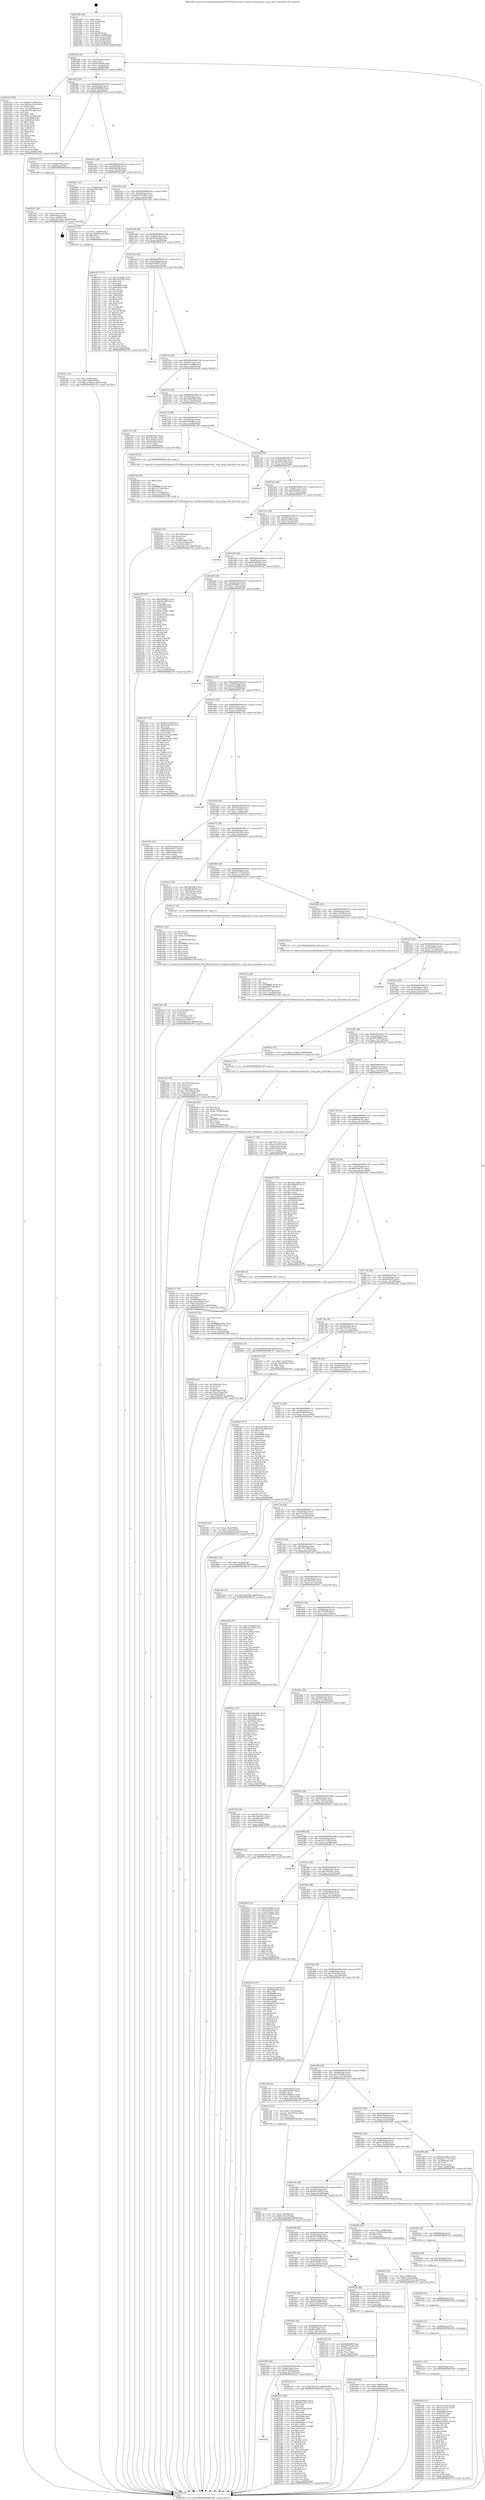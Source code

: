 digraph "0x401460" {
  label = "0x401460 (/mnt/c/Users/mathe/Desktop/tcc/POCII/binaries/extr_darknetexampleslsd.c_train_prog_Final-ollvm.out::main(0))"
  labelloc = "t"
  node[shape=record]

  Entry [label="",width=0.3,height=0.3,shape=circle,fillcolor=black,style=filled]
  "0x401492" [label="{
     0x401492 [32]\l
     | [instrs]\l
     &nbsp;&nbsp;0x401492 \<+6\>: mov -0xb0(%rbp),%eax\l
     &nbsp;&nbsp;0x401498 \<+2\>: mov %eax,%ecx\l
     &nbsp;&nbsp;0x40149a \<+6\>: sub $0x803d87d8,%ecx\l
     &nbsp;&nbsp;0x4014a0 \<+6\>: mov %eax,-0xb4(%rbp)\l
     &nbsp;&nbsp;0x4014a6 \<+6\>: mov %ecx,-0xb8(%rbp)\l
     &nbsp;&nbsp;0x4014ac \<+6\>: je 0000000000401d1f \<main+0x8bf\>\l
  }"]
  "0x401d1f" [label="{
     0x401d1f [106]\l
     | [instrs]\l
     &nbsp;&nbsp;0x401d1f \<+5\>: mov $0xb0a7cc80,%eax\l
     &nbsp;&nbsp;0x401d24 \<+5\>: mov $0x3acc01e4,%ecx\l
     &nbsp;&nbsp;0x401d29 \<+2\>: xor %edx,%edx\l
     &nbsp;&nbsp;0x401d2b \<+3\>: mov -0x7c(%rbp),%esi\l
     &nbsp;&nbsp;0x401d2e \<+3\>: cmp -0x70(%rbp),%esi\l
     &nbsp;&nbsp;0x401d31 \<+4\>: setl %dil\l
     &nbsp;&nbsp;0x401d35 \<+4\>: and $0x1,%dil\l
     &nbsp;&nbsp;0x401d39 \<+4\>: mov %dil,-0x29(%rbp)\l
     &nbsp;&nbsp;0x401d3d \<+7\>: mov 0x405068,%esi\l
     &nbsp;&nbsp;0x401d44 \<+8\>: mov 0x405054,%r8d\l
     &nbsp;&nbsp;0x401d4c \<+3\>: sub $0x1,%edx\l
     &nbsp;&nbsp;0x401d4f \<+3\>: mov %esi,%r9d\l
     &nbsp;&nbsp;0x401d52 \<+3\>: add %edx,%r9d\l
     &nbsp;&nbsp;0x401d55 \<+4\>: imul %r9d,%esi\l
     &nbsp;&nbsp;0x401d59 \<+3\>: and $0x1,%esi\l
     &nbsp;&nbsp;0x401d5c \<+3\>: cmp $0x0,%esi\l
     &nbsp;&nbsp;0x401d5f \<+4\>: sete %dil\l
     &nbsp;&nbsp;0x401d63 \<+4\>: cmp $0xa,%r8d\l
     &nbsp;&nbsp;0x401d67 \<+4\>: setl %r10b\l
     &nbsp;&nbsp;0x401d6b \<+3\>: mov %dil,%r11b\l
     &nbsp;&nbsp;0x401d6e \<+3\>: and %r10b,%r11b\l
     &nbsp;&nbsp;0x401d71 \<+3\>: xor %r10b,%dil\l
     &nbsp;&nbsp;0x401d74 \<+3\>: or %dil,%r11b\l
     &nbsp;&nbsp;0x401d77 \<+4\>: test $0x1,%r11b\l
     &nbsp;&nbsp;0x401d7b \<+3\>: cmovne %ecx,%eax\l
     &nbsp;&nbsp;0x401d7e \<+6\>: mov %eax,-0xb0(%rbp)\l
     &nbsp;&nbsp;0x401d84 \<+5\>: jmp 00000000004027f5 \<main+0x1395\>\l
  }"]
  "0x4014b2" [label="{
     0x4014b2 [28]\l
     | [instrs]\l
     &nbsp;&nbsp;0x4014b2 \<+5\>: jmp 00000000004014b7 \<main+0x57\>\l
     &nbsp;&nbsp;0x4014b7 \<+6\>: mov -0xb4(%rbp),%eax\l
     &nbsp;&nbsp;0x4014bd \<+5\>: sub $0x8d496046,%eax\l
     &nbsp;&nbsp;0x4014c2 \<+6\>: mov %eax,-0xbc(%rbp)\l
     &nbsp;&nbsp;0x4014c8 \<+6\>: je 0000000000401b3a \<main+0x6da\>\l
  }"]
  Exit [label="",width=0.3,height=0.3,shape=circle,fillcolor=black,style=filled,peripheries=2]
  "0x401b3a" [label="{
     0x401b3a [13]\l
     | [instrs]\l
     &nbsp;&nbsp;0x401b3a \<+4\>: mov -0x48(%rbp),%rax\l
     &nbsp;&nbsp;0x401b3e \<+4\>: mov 0x8(%rax),%rdi\l
     &nbsp;&nbsp;0x401b42 \<+5\>: call 0000000000401060 \<atoi@plt\>\l
     | [calls]\l
     &nbsp;&nbsp;0x401060 \{1\} (unknown)\l
  }"]
  "0x4014ce" [label="{
     0x4014ce [28]\l
     | [instrs]\l
     &nbsp;&nbsp;0x4014ce \<+5\>: jmp 00000000004014d3 \<main+0x73\>\l
     &nbsp;&nbsp;0x4014d3 \<+6\>: mov -0xb4(%rbp),%eax\l
     &nbsp;&nbsp;0x4014d9 \<+5\>: sub $0x8df8254f,%eax\l
     &nbsp;&nbsp;0x4014de \<+6\>: mov %eax,-0xc0(%rbp)\l
     &nbsp;&nbsp;0x4014e4 \<+6\>: je 00000000004026b7 \<main+0x1257\>\l
  }"]
  "0x4025d8" [label="{
     0x4025d8 [151]\l
     | [instrs]\l
     &nbsp;&nbsp;0x4025d8 \<+6\>: mov $0x2a22783b,%r8d\l
     &nbsp;&nbsp;0x4025de \<+6\>: mov $0x27229c5c,%r9d\l
     &nbsp;&nbsp;0x4025e4 \<+3\>: mov $0x1,%r11b\l
     &nbsp;&nbsp;0x4025e7 \<+8\>: mov 0x405068,%r10d\l
     &nbsp;&nbsp;0x4025ef \<+7\>: mov 0x405054,%ebx\l
     &nbsp;&nbsp;0x4025f6 \<+3\>: mov %r10d,%r14d\l
     &nbsp;&nbsp;0x4025f9 \<+7\>: sub $0xb079b543,%r14d\l
     &nbsp;&nbsp;0x402600 \<+4\>: sub $0x1,%r14d\l
     &nbsp;&nbsp;0x402604 \<+7\>: add $0xb079b543,%r14d\l
     &nbsp;&nbsp;0x40260b \<+4\>: imul %r14d,%r10d\l
     &nbsp;&nbsp;0x40260f \<+4\>: and $0x1,%r10d\l
     &nbsp;&nbsp;0x402613 \<+4\>: cmp $0x0,%r10d\l
     &nbsp;&nbsp;0x402617 \<+4\>: sete %r15b\l
     &nbsp;&nbsp;0x40261b \<+3\>: cmp $0xa,%ebx\l
     &nbsp;&nbsp;0x40261e \<+4\>: setl %r12b\l
     &nbsp;&nbsp;0x402622 \<+3\>: mov %r15b,%r13b\l
     &nbsp;&nbsp;0x402625 \<+4\>: xor $0xff,%r13b\l
     &nbsp;&nbsp;0x402629 \<+3\>: mov %r12b,%al\l
     &nbsp;&nbsp;0x40262c \<+2\>: xor $0xff,%al\l
     &nbsp;&nbsp;0x40262e \<+4\>: xor $0x1,%r11b\l
     &nbsp;&nbsp;0x402632 \<+3\>: mov %r13b,%cl\l
     &nbsp;&nbsp;0x402635 \<+3\>: and $0xff,%cl\l
     &nbsp;&nbsp;0x402638 \<+3\>: and %r11b,%r15b\l
     &nbsp;&nbsp;0x40263b \<+2\>: mov %al,%dl\l
     &nbsp;&nbsp;0x40263d \<+3\>: and $0xff,%dl\l
     &nbsp;&nbsp;0x402640 \<+3\>: and %r11b,%r12b\l
     &nbsp;&nbsp;0x402643 \<+3\>: or %r15b,%cl\l
     &nbsp;&nbsp;0x402646 \<+3\>: or %r12b,%dl\l
     &nbsp;&nbsp;0x402649 \<+2\>: xor %dl,%cl\l
     &nbsp;&nbsp;0x40264b \<+3\>: or %al,%r13b\l
     &nbsp;&nbsp;0x40264e \<+4\>: xor $0xff,%r13b\l
     &nbsp;&nbsp;0x402652 \<+4\>: or $0x1,%r11b\l
     &nbsp;&nbsp;0x402656 \<+3\>: and %r11b,%r13b\l
     &nbsp;&nbsp;0x402659 \<+3\>: or %r13b,%cl\l
     &nbsp;&nbsp;0x40265c \<+3\>: test $0x1,%cl\l
     &nbsp;&nbsp;0x40265f \<+4\>: cmovne %r9d,%r8d\l
     &nbsp;&nbsp;0x402663 \<+7\>: mov %r8d,-0xb0(%rbp)\l
     &nbsp;&nbsp;0x40266a \<+5\>: jmp 00000000004027f5 \<main+0x1395\>\l
  }"]
  "0x4026b7" [label="{
     0x4026b7 [21]\l
     | [instrs]\l
     &nbsp;&nbsp;0x4026b7 \<+3\>: mov -0x38(%rbp),%eax\l
     &nbsp;&nbsp;0x4026ba \<+7\>: add $0x188,%rsp\l
     &nbsp;&nbsp;0x4026c1 \<+1\>: pop %rbx\l
     &nbsp;&nbsp;0x4026c2 \<+2\>: pop %r12\l
     &nbsp;&nbsp;0x4026c4 \<+2\>: pop %r13\l
     &nbsp;&nbsp;0x4026c6 \<+2\>: pop %r14\l
     &nbsp;&nbsp;0x4026c8 \<+2\>: pop %r15\l
     &nbsp;&nbsp;0x4026ca \<+1\>: pop %rbp\l
     &nbsp;&nbsp;0x4026cb \<+1\>: ret\l
  }"]
  "0x4014ea" [label="{
     0x4014ea [28]\l
     | [instrs]\l
     &nbsp;&nbsp;0x4014ea \<+5\>: jmp 00000000004014ef \<main+0x8f\>\l
     &nbsp;&nbsp;0x4014ef \<+6\>: mov -0xb4(%rbp),%eax\l
     &nbsp;&nbsp;0x4014f5 \<+5\>: sub $0x932c5821,%eax\l
     &nbsp;&nbsp;0x4014fa \<+6\>: mov %eax,-0xc4(%rbp)\l
     &nbsp;&nbsp;0x401500 \<+6\>: je 0000000000401f0a \<main+0xaaa\>\l
  }"]
  "0x4025cc" [label="{
     0x4025cc [12]\l
     | [instrs]\l
     &nbsp;&nbsp;0x4025cc \<+7\>: mov -0xa8(%rbp),%rdi\l
     &nbsp;&nbsp;0x4025d3 \<+5\>: call 0000000000401030 \<free@plt\>\l
     | [calls]\l
     &nbsp;&nbsp;0x401030 \{1\} (unknown)\l
  }"]
  "0x401f0a" [label="{
     0x401f0a [23]\l
     | [instrs]\l
     &nbsp;&nbsp;0x401f0a \<+7\>: movl $0x1,-0x80(%rbp)\l
     &nbsp;&nbsp;0x401f11 \<+4\>: movslq -0x80(%rbp),%rax\l
     &nbsp;&nbsp;0x401f15 \<+4\>: shl $0x0,%rax\l
     &nbsp;&nbsp;0x401f19 \<+3\>: mov %rax,%rdi\l
     &nbsp;&nbsp;0x401f1c \<+5\>: call 0000000000401050 \<malloc@plt\>\l
     | [calls]\l
     &nbsp;&nbsp;0x401050 \{1\} (unknown)\l
  }"]
  "0x401506" [label="{
     0x401506 [28]\l
     | [instrs]\l
     &nbsp;&nbsp;0x401506 \<+5\>: jmp 000000000040150b \<main+0xab\>\l
     &nbsp;&nbsp;0x40150b \<+6\>: mov -0xb4(%rbp),%eax\l
     &nbsp;&nbsp;0x401511 \<+5\>: sub $0x954bed38,%eax\l
     &nbsp;&nbsp;0x401516 \<+6\>: mov %eax,-0xc8(%rbp)\l
     &nbsp;&nbsp;0x40151c \<+6\>: je 0000000000401e07 \<main+0x9a7\>\l
  }"]
  "0x4025c0" [label="{
     0x4025c0 [12]\l
     | [instrs]\l
     &nbsp;&nbsp;0x4025c0 \<+7\>: mov -0x98(%rbp),%rdi\l
     &nbsp;&nbsp;0x4025c7 \<+5\>: call 0000000000401030 \<free@plt\>\l
     | [calls]\l
     &nbsp;&nbsp;0x401030 \{1\} (unknown)\l
  }"]
  "0x401e07" [label="{
     0x401e07 [137]\l
     | [instrs]\l
     &nbsp;&nbsp;0x401e07 \<+5\>: mov $0x7cedaf4d,%eax\l
     &nbsp;&nbsp;0x401e0c \<+5\>: mov $0x19f37d4b,%ecx\l
     &nbsp;&nbsp;0x401e11 \<+2\>: mov $0x1,%dl\l
     &nbsp;&nbsp;0x401e13 \<+2\>: xor %esi,%esi\l
     &nbsp;&nbsp;0x401e15 \<+7\>: mov 0x405068,%edi\l
     &nbsp;&nbsp;0x401e1c \<+8\>: mov 0x405054,%r8d\l
     &nbsp;&nbsp;0x401e24 \<+3\>: sub $0x1,%esi\l
     &nbsp;&nbsp;0x401e27 \<+3\>: mov %edi,%r9d\l
     &nbsp;&nbsp;0x401e2a \<+3\>: add %esi,%r9d\l
     &nbsp;&nbsp;0x401e2d \<+4\>: imul %r9d,%edi\l
     &nbsp;&nbsp;0x401e31 \<+3\>: and $0x1,%edi\l
     &nbsp;&nbsp;0x401e34 \<+3\>: cmp $0x0,%edi\l
     &nbsp;&nbsp;0x401e37 \<+4\>: sete %r10b\l
     &nbsp;&nbsp;0x401e3b \<+4\>: cmp $0xa,%r8d\l
     &nbsp;&nbsp;0x401e3f \<+4\>: setl %r11b\l
     &nbsp;&nbsp;0x401e43 \<+3\>: mov %r10b,%bl\l
     &nbsp;&nbsp;0x401e46 \<+3\>: xor $0xff,%bl\l
     &nbsp;&nbsp;0x401e49 \<+3\>: mov %r11b,%r14b\l
     &nbsp;&nbsp;0x401e4c \<+4\>: xor $0xff,%r14b\l
     &nbsp;&nbsp;0x401e50 \<+3\>: xor $0x0,%dl\l
     &nbsp;&nbsp;0x401e53 \<+3\>: mov %bl,%r15b\l
     &nbsp;&nbsp;0x401e56 \<+4\>: and $0x0,%r15b\l
     &nbsp;&nbsp;0x401e5a \<+3\>: and %dl,%r10b\l
     &nbsp;&nbsp;0x401e5d \<+3\>: mov %r14b,%r12b\l
     &nbsp;&nbsp;0x401e60 \<+4\>: and $0x0,%r12b\l
     &nbsp;&nbsp;0x401e64 \<+3\>: and %dl,%r11b\l
     &nbsp;&nbsp;0x401e67 \<+3\>: or %r10b,%r15b\l
     &nbsp;&nbsp;0x401e6a \<+3\>: or %r11b,%r12b\l
     &nbsp;&nbsp;0x401e6d \<+3\>: xor %r12b,%r15b\l
     &nbsp;&nbsp;0x401e70 \<+3\>: or %r14b,%bl\l
     &nbsp;&nbsp;0x401e73 \<+3\>: xor $0xff,%bl\l
     &nbsp;&nbsp;0x401e76 \<+3\>: or $0x0,%dl\l
     &nbsp;&nbsp;0x401e79 \<+2\>: and %dl,%bl\l
     &nbsp;&nbsp;0x401e7b \<+3\>: or %bl,%r15b\l
     &nbsp;&nbsp;0x401e7e \<+4\>: test $0x1,%r15b\l
     &nbsp;&nbsp;0x401e82 \<+3\>: cmovne %ecx,%eax\l
     &nbsp;&nbsp;0x401e85 \<+6\>: mov %eax,-0xb0(%rbp)\l
     &nbsp;&nbsp;0x401e8b \<+5\>: jmp 00000000004027f5 \<main+0x1395\>\l
  }"]
  "0x401522" [label="{
     0x401522 [28]\l
     | [instrs]\l
     &nbsp;&nbsp;0x401522 \<+5\>: jmp 0000000000401527 \<main+0xc7\>\l
     &nbsp;&nbsp;0x401527 \<+6\>: mov -0xb4(%rbp),%eax\l
     &nbsp;&nbsp;0x40152d \<+5\>: sub $0x9eaf8832,%eax\l
     &nbsp;&nbsp;0x401532 \<+6\>: mov %eax,-0xcc(%rbp)\l
     &nbsp;&nbsp;0x401538 \<+6\>: je 0000000000402734 \<main+0x12d4\>\l
  }"]
  "0x4025b4" [label="{
     0x4025b4 [12]\l
     | [instrs]\l
     &nbsp;&nbsp;0x4025b4 \<+7\>: mov -0x88(%rbp),%rdi\l
     &nbsp;&nbsp;0x4025bb \<+5\>: call 0000000000401030 \<free@plt\>\l
     | [calls]\l
     &nbsp;&nbsp;0x401030 \{1\} (unknown)\l
  }"]
  "0x402734" [label="{
     0x402734\l
  }", style=dashed]
  "0x40153e" [label="{
     0x40153e [28]\l
     | [instrs]\l
     &nbsp;&nbsp;0x40153e \<+5\>: jmp 0000000000401543 \<main+0xe3\>\l
     &nbsp;&nbsp;0x401543 \<+6\>: mov -0xb4(%rbp),%eax\l
     &nbsp;&nbsp;0x401549 \<+5\>: sub $0xa41ac948,%eax\l
     &nbsp;&nbsp;0x40154e \<+6\>: mov %eax,-0xd0(%rbp)\l
     &nbsp;&nbsp;0x401554 \<+6\>: je 0000000000401b2b \<main+0x6cb\>\l
  }"]
  "0x4025ab" [label="{
     0x4025ab [9]\l
     | [instrs]\l
     &nbsp;&nbsp;0x4025ab \<+4\>: mov -0x78(%rbp),%rdi\l
     &nbsp;&nbsp;0x4025af \<+5\>: call 0000000000401030 \<free@plt\>\l
     | [calls]\l
     &nbsp;&nbsp;0x401030 \{1\} (unknown)\l
  }"]
  "0x401b2b" [label="{
     0x401b2b\l
  }", style=dashed]
  "0x40155a" [label="{
     0x40155a [28]\l
     | [instrs]\l
     &nbsp;&nbsp;0x40155a \<+5\>: jmp 000000000040155f \<main+0xff\>\l
     &nbsp;&nbsp;0x40155f \<+6\>: mov -0xb4(%rbp),%eax\l
     &nbsp;&nbsp;0x401565 \<+5\>: sub $0xa90b85dd,%eax\l
     &nbsp;&nbsp;0x40156a \<+6\>: mov %eax,-0xd4(%rbp)\l
     &nbsp;&nbsp;0x401570 \<+6\>: je 0000000000402314 \<main+0xeb4\>\l
  }"]
  "0x4025a2" [label="{
     0x4025a2 [9]\l
     | [instrs]\l
     &nbsp;&nbsp;0x4025a2 \<+4\>: mov -0x68(%rbp),%rdi\l
     &nbsp;&nbsp;0x4025a6 \<+5\>: call 0000000000401030 \<free@plt\>\l
     | [calls]\l
     &nbsp;&nbsp;0x401030 \{1\} (unknown)\l
  }"]
  "0x402314" [label="{
     0x402314 [36]\l
     | [instrs]\l
     &nbsp;&nbsp;0x402314 \<+5\>: mov $0xbb97a24,%eax\l
     &nbsp;&nbsp;0x402319 \<+5\>: mov $0xa92038ce,%ecx\l
     &nbsp;&nbsp;0x40231e \<+6\>: mov -0xac(%rbp),%edx\l
     &nbsp;&nbsp;0x402324 \<+6\>: cmp -0xa0(%rbp),%edx\l
     &nbsp;&nbsp;0x40232a \<+3\>: cmovl %ecx,%eax\l
     &nbsp;&nbsp;0x40232d \<+6\>: mov %eax,-0xb0(%rbp)\l
     &nbsp;&nbsp;0x402333 \<+5\>: jmp 00000000004027f5 \<main+0x1395\>\l
  }"]
  "0x401576" [label="{
     0x401576 [28]\l
     | [instrs]\l
     &nbsp;&nbsp;0x401576 \<+5\>: jmp 000000000040157b \<main+0x11b\>\l
     &nbsp;&nbsp;0x40157b \<+6\>: mov -0xb4(%rbp),%eax\l
     &nbsp;&nbsp;0x401581 \<+5\>: sub $0xa92038ce,%eax\l
     &nbsp;&nbsp;0x401586 \<+6\>: mov %eax,-0xd8(%rbp)\l
     &nbsp;&nbsp;0x40158c \<+6\>: je 0000000000402338 \<main+0xed8\>\l
  }"]
  "0x402365" [label="{
     0x402365 [45]\l
     | [instrs]\l
     &nbsp;&nbsp;0x402365 \<+6\>: mov -0x198(%rbp),%ecx\l
     &nbsp;&nbsp;0x40236b \<+3\>: imul %eax,%ecx\l
     &nbsp;&nbsp;0x40236e \<+3\>: mov %cl,%sil\l
     &nbsp;&nbsp;0x402371 \<+7\>: mov -0xa8(%rbp),%rdi\l
     &nbsp;&nbsp;0x402378 \<+7\>: movslq -0xac(%rbp),%r8\l
     &nbsp;&nbsp;0x40237f \<+4\>: mov %sil,(%rdi,%r8,1)\l
     &nbsp;&nbsp;0x402383 \<+10\>: movl $0x2fac557e,-0xb0(%rbp)\l
     &nbsp;&nbsp;0x40238d \<+5\>: jmp 00000000004027f5 \<main+0x1395\>\l
  }"]
  "0x402338" [label="{
     0x402338 [5]\l
     | [instrs]\l
     &nbsp;&nbsp;0x402338 \<+5\>: call 0000000000401160 \<next_i\>\l
     | [calls]\l
     &nbsp;&nbsp;0x401160 \{1\} (/mnt/c/Users/mathe/Desktop/tcc/POCII/binaries/extr_darknetexampleslsd.c_train_prog_Final-ollvm.out::next_i)\l
  }"]
  "0x401592" [label="{
     0x401592 [28]\l
     | [instrs]\l
     &nbsp;&nbsp;0x401592 \<+5\>: jmp 0000000000401597 \<main+0x137\>\l
     &nbsp;&nbsp;0x401597 \<+6\>: mov -0xb4(%rbp),%eax\l
     &nbsp;&nbsp;0x40159d \<+5\>: sub $0xb0a7cc80,%eax\l
     &nbsp;&nbsp;0x4015a2 \<+6\>: mov %eax,-0xdc(%rbp)\l
     &nbsp;&nbsp;0x4015a8 \<+6\>: je 00000000004026e7 \<main+0x1287\>\l
  }"]
  "0x40233d" [label="{
     0x40233d [40]\l
     | [instrs]\l
     &nbsp;&nbsp;0x40233d \<+5\>: mov $0x2,%ecx\l
     &nbsp;&nbsp;0x402342 \<+1\>: cltd\l
     &nbsp;&nbsp;0x402343 \<+2\>: idiv %ecx\l
     &nbsp;&nbsp;0x402345 \<+6\>: imul $0xfffffffe,%edx,%ecx\l
     &nbsp;&nbsp;0x40234b \<+6\>: sub $0xe117cd9f,%ecx\l
     &nbsp;&nbsp;0x402351 \<+3\>: add $0x1,%ecx\l
     &nbsp;&nbsp;0x402354 \<+6\>: add $0xe117cd9f,%ecx\l
     &nbsp;&nbsp;0x40235a \<+6\>: mov %ecx,-0x198(%rbp)\l
     &nbsp;&nbsp;0x402360 \<+5\>: call 0000000000401160 \<next_i\>\l
     | [calls]\l
     &nbsp;&nbsp;0x401160 \{1\} (/mnt/c/Users/mathe/Desktop/tcc/POCII/binaries/extr_darknetexampleslsd.c_train_prog_Final-ollvm.out::next_i)\l
  }"]
  "0x4026e7" [label="{
     0x4026e7\l
  }", style=dashed]
  "0x4015ae" [label="{
     0x4015ae [28]\l
     | [instrs]\l
     &nbsp;&nbsp;0x4015ae \<+5\>: jmp 00000000004015b3 \<main+0x153\>\l
     &nbsp;&nbsp;0x4015b3 \<+6\>: mov -0xb4(%rbp),%eax\l
     &nbsp;&nbsp;0x4015b9 \<+5\>: sub $0xb54a806c,%eax\l
     &nbsp;&nbsp;0x4015be \<+6\>: mov %eax,-0xe0(%rbp)\l
     &nbsp;&nbsp;0x4015c4 \<+6\>: je 0000000000402712 \<main+0x12b2\>\l
  }"]
  "0x4022f4" [label="{
     0x4022f4 [32]\l
     | [instrs]\l
     &nbsp;&nbsp;0x4022f4 \<+7\>: mov %rax,-0xa8(%rbp)\l
     &nbsp;&nbsp;0x4022fb \<+10\>: movl $0x0,-0xac(%rbp)\l
     &nbsp;&nbsp;0x402305 \<+10\>: movl $0xa90b85dd,-0xb0(%rbp)\l
     &nbsp;&nbsp;0x40230f \<+5\>: jmp 00000000004027f5 \<main+0x1395\>\l
  }"]
  "0x402712" [label="{
     0x402712\l
  }", style=dashed]
  "0x4015ca" [label="{
     0x4015ca [28]\l
     | [instrs]\l
     &nbsp;&nbsp;0x4015ca \<+5\>: jmp 00000000004015cf \<main+0x16f\>\l
     &nbsp;&nbsp;0x4015cf \<+6\>: mov -0xb4(%rbp),%eax\l
     &nbsp;&nbsp;0x4015d5 \<+5\>: sub $0xb5e34fde,%eax\l
     &nbsp;&nbsp;0x4015da \<+6\>: mov %eax,-0xe4(%rbp)\l
     &nbsp;&nbsp;0x4015e0 \<+6\>: je 00000000004026cc \<main+0x126c\>\l
  }"]
  "0x4019f2" [label="{
     0x4019f2\l
  }", style=dashed]
  "0x4026cc" [label="{
     0x4026cc\l
  }", style=dashed]
  "0x4015e6" [label="{
     0x4015e6 [28]\l
     | [instrs]\l
     &nbsp;&nbsp;0x4015e6 \<+5\>: jmp 00000000004015eb \<main+0x18b\>\l
     &nbsp;&nbsp;0x4015eb \<+6\>: mov -0xb4(%rbp),%eax\l
     &nbsp;&nbsp;0x4015f1 \<+5\>: sub $0xbdea604a,%eax\l
     &nbsp;&nbsp;0x4015f6 \<+6\>: mov %eax,-0xe8(%rbp)\l
     &nbsp;&nbsp;0x4015fc \<+6\>: je 000000000040218f \<main+0xd2f\>\l
  }"]
  "0x402222" [label="{
     0x402222 [166]\l
     | [instrs]\l
     &nbsp;&nbsp;0x402222 \<+5\>: mov $0x9eaf8832,%eax\l
     &nbsp;&nbsp;0x402227 \<+5\>: mov $0x681ae872,%ecx\l
     &nbsp;&nbsp;0x40222c \<+2\>: mov $0x1,%dl\l
     &nbsp;&nbsp;0x40222e \<+2\>: xor %esi,%esi\l
     &nbsp;&nbsp;0x402230 \<+6\>: mov -0x9c(%rbp),%edi\l
     &nbsp;&nbsp;0x402236 \<+3\>: sub $0x1,%esi\l
     &nbsp;&nbsp;0x402239 \<+2\>: sub %esi,%edi\l
     &nbsp;&nbsp;0x40223b \<+6\>: mov %edi,-0x9c(%rbp)\l
     &nbsp;&nbsp;0x402241 \<+7\>: mov 0x405068,%esi\l
     &nbsp;&nbsp;0x402248 \<+7\>: mov 0x405054,%edi\l
     &nbsp;&nbsp;0x40224f \<+3\>: mov %esi,%r8d\l
     &nbsp;&nbsp;0x402252 \<+7\>: add $0x8916ace7,%r8d\l
     &nbsp;&nbsp;0x402259 \<+4\>: sub $0x1,%r8d\l
     &nbsp;&nbsp;0x40225d \<+7\>: sub $0x8916ace7,%r8d\l
     &nbsp;&nbsp;0x402264 \<+4\>: imul %r8d,%esi\l
     &nbsp;&nbsp;0x402268 \<+3\>: and $0x1,%esi\l
     &nbsp;&nbsp;0x40226b \<+3\>: cmp $0x0,%esi\l
     &nbsp;&nbsp;0x40226e \<+4\>: sete %r9b\l
     &nbsp;&nbsp;0x402272 \<+3\>: cmp $0xa,%edi\l
     &nbsp;&nbsp;0x402275 \<+4\>: setl %r10b\l
     &nbsp;&nbsp;0x402279 \<+3\>: mov %r9b,%r11b\l
     &nbsp;&nbsp;0x40227c \<+4\>: xor $0xff,%r11b\l
     &nbsp;&nbsp;0x402280 \<+3\>: mov %r10b,%bl\l
     &nbsp;&nbsp;0x402283 \<+3\>: xor $0xff,%bl\l
     &nbsp;&nbsp;0x402286 \<+3\>: xor $0x1,%dl\l
     &nbsp;&nbsp;0x402289 \<+3\>: mov %r11b,%r14b\l
     &nbsp;&nbsp;0x40228c \<+4\>: and $0xff,%r14b\l
     &nbsp;&nbsp;0x402290 \<+3\>: and %dl,%r9b\l
     &nbsp;&nbsp;0x402293 \<+3\>: mov %bl,%r15b\l
     &nbsp;&nbsp;0x402296 \<+4\>: and $0xff,%r15b\l
     &nbsp;&nbsp;0x40229a \<+3\>: and %dl,%r10b\l
     &nbsp;&nbsp;0x40229d \<+3\>: or %r9b,%r14b\l
     &nbsp;&nbsp;0x4022a0 \<+3\>: or %r10b,%r15b\l
     &nbsp;&nbsp;0x4022a3 \<+3\>: xor %r15b,%r14b\l
     &nbsp;&nbsp;0x4022a6 \<+3\>: or %bl,%r11b\l
     &nbsp;&nbsp;0x4022a9 \<+4\>: xor $0xff,%r11b\l
     &nbsp;&nbsp;0x4022ad \<+3\>: or $0x1,%dl\l
     &nbsp;&nbsp;0x4022b0 \<+3\>: and %dl,%r11b\l
     &nbsp;&nbsp;0x4022b3 \<+3\>: or %r11b,%r14b\l
     &nbsp;&nbsp;0x4022b6 \<+4\>: test $0x1,%r14b\l
     &nbsp;&nbsp;0x4022ba \<+3\>: cmovne %ecx,%eax\l
     &nbsp;&nbsp;0x4022bd \<+6\>: mov %eax,-0xb0(%rbp)\l
     &nbsp;&nbsp;0x4022c3 \<+5\>: jmp 00000000004027f5 \<main+0x1395\>\l
  }"]
  "0x40218f" [label="{
     0x40218f [147]\l
     | [instrs]\l
     &nbsp;&nbsp;0x40218f \<+5\>: mov $0x9eaf8832,%eax\l
     &nbsp;&nbsp;0x402194 \<+5\>: mov $0x6f7c881f,%ecx\l
     &nbsp;&nbsp;0x402199 \<+2\>: mov $0x1,%dl\l
     &nbsp;&nbsp;0x40219b \<+7\>: mov 0x405068,%esi\l
     &nbsp;&nbsp;0x4021a2 \<+7\>: mov 0x405054,%edi\l
     &nbsp;&nbsp;0x4021a9 \<+3\>: mov %esi,%r8d\l
     &nbsp;&nbsp;0x4021ac \<+7\>: sub $0x9c131fd2,%r8d\l
     &nbsp;&nbsp;0x4021b3 \<+4\>: sub $0x1,%r8d\l
     &nbsp;&nbsp;0x4021b7 \<+7\>: add $0x9c131fd2,%r8d\l
     &nbsp;&nbsp;0x4021be \<+4\>: imul %r8d,%esi\l
     &nbsp;&nbsp;0x4021c2 \<+3\>: and $0x1,%esi\l
     &nbsp;&nbsp;0x4021c5 \<+3\>: cmp $0x0,%esi\l
     &nbsp;&nbsp;0x4021c8 \<+4\>: sete %r9b\l
     &nbsp;&nbsp;0x4021cc \<+3\>: cmp $0xa,%edi\l
     &nbsp;&nbsp;0x4021cf \<+4\>: setl %r10b\l
     &nbsp;&nbsp;0x4021d3 \<+3\>: mov %r9b,%r11b\l
     &nbsp;&nbsp;0x4021d6 \<+4\>: xor $0xff,%r11b\l
     &nbsp;&nbsp;0x4021da \<+3\>: mov %r10b,%bl\l
     &nbsp;&nbsp;0x4021dd \<+3\>: xor $0xff,%bl\l
     &nbsp;&nbsp;0x4021e0 \<+3\>: xor $0x1,%dl\l
     &nbsp;&nbsp;0x4021e3 \<+3\>: mov %r11b,%r14b\l
     &nbsp;&nbsp;0x4021e6 \<+4\>: and $0xff,%r14b\l
     &nbsp;&nbsp;0x4021ea \<+3\>: and %dl,%r9b\l
     &nbsp;&nbsp;0x4021ed \<+3\>: mov %bl,%r15b\l
     &nbsp;&nbsp;0x4021f0 \<+4\>: and $0xff,%r15b\l
     &nbsp;&nbsp;0x4021f4 \<+3\>: and %dl,%r10b\l
     &nbsp;&nbsp;0x4021f7 \<+3\>: or %r9b,%r14b\l
     &nbsp;&nbsp;0x4021fa \<+3\>: or %r10b,%r15b\l
     &nbsp;&nbsp;0x4021fd \<+3\>: xor %r15b,%r14b\l
     &nbsp;&nbsp;0x402200 \<+3\>: or %bl,%r11b\l
     &nbsp;&nbsp;0x402203 \<+4\>: xor $0xff,%r11b\l
     &nbsp;&nbsp;0x402207 \<+3\>: or $0x1,%dl\l
     &nbsp;&nbsp;0x40220a \<+3\>: and %dl,%r11b\l
     &nbsp;&nbsp;0x40220d \<+3\>: or %r11b,%r14b\l
     &nbsp;&nbsp;0x402210 \<+4\>: test $0x1,%r14b\l
     &nbsp;&nbsp;0x402214 \<+3\>: cmovne %ecx,%eax\l
     &nbsp;&nbsp;0x402217 \<+6\>: mov %eax,-0xb0(%rbp)\l
     &nbsp;&nbsp;0x40221d \<+5\>: jmp 00000000004027f5 \<main+0x1395\>\l
  }"]
  "0x401602" [label="{
     0x401602 [28]\l
     | [instrs]\l
     &nbsp;&nbsp;0x401602 \<+5\>: jmp 0000000000401607 \<main+0x1a7\>\l
     &nbsp;&nbsp;0x401607 \<+6\>: mov -0xb4(%rbp),%eax\l
     &nbsp;&nbsp;0x40160d \<+5\>: sub $0xc07995cc,%eax\l
     &nbsp;&nbsp;0x401612 \<+6\>: mov %eax,-0xec(%rbp)\l
     &nbsp;&nbsp;0x401618 \<+6\>: je 0000000000401ac9 \<main+0x669\>\l
  }"]
  "0x4019d6" [label="{
     0x4019d6 [28]\l
     | [instrs]\l
     &nbsp;&nbsp;0x4019d6 \<+5\>: jmp 00000000004019db \<main+0x57b\>\l
     &nbsp;&nbsp;0x4019db \<+6\>: mov -0xb4(%rbp),%eax\l
     &nbsp;&nbsp;0x4019e1 \<+5\>: sub $0x6f7c881f,%eax\l
     &nbsp;&nbsp;0x4019e6 \<+6\>: mov %eax,-0x178(%rbp)\l
     &nbsp;&nbsp;0x4019ec \<+6\>: je 0000000000402222 \<main+0xdc2\>\l
  }"]
  "0x401ac9" [label="{
     0x401ac9\l
  }", style=dashed]
  "0x40161e" [label="{
     0x40161e [28]\l
     | [instrs]\l
     &nbsp;&nbsp;0x40161e \<+5\>: jmp 0000000000401623 \<main+0x1c3\>\l
     &nbsp;&nbsp;0x401623 \<+6\>: mov -0xb4(%rbp),%eax\l
     &nbsp;&nbsp;0x401629 \<+5\>: sub $0xcaab2d88,%eax\l
     &nbsp;&nbsp;0x40162e \<+6\>: mov %eax,-0xf0(%rbp)\l
     &nbsp;&nbsp;0x401634 \<+6\>: je 0000000000401c8c \<main+0x82c\>\l
  }"]
  "0x4022c8" [label="{
     0x4022c8 [15]\l
     | [instrs]\l
     &nbsp;&nbsp;0x4022c8 \<+10\>: movl $0xf76311b1,-0xb0(%rbp)\l
     &nbsp;&nbsp;0x4022d2 \<+5\>: jmp 00000000004027f5 \<main+0x1395\>\l
  }"]
  "0x401c8c" [label="{
     0x401c8c [147]\l
     | [instrs]\l
     &nbsp;&nbsp;0x401c8c \<+5\>: mov $0xb0a7cc80,%eax\l
     &nbsp;&nbsp;0x401c91 \<+5\>: mov $0x803d87d8,%ecx\l
     &nbsp;&nbsp;0x401c96 \<+2\>: mov $0x1,%dl\l
     &nbsp;&nbsp;0x401c98 \<+7\>: mov 0x405068,%esi\l
     &nbsp;&nbsp;0x401c9f \<+7\>: mov 0x405054,%edi\l
     &nbsp;&nbsp;0x401ca6 \<+3\>: mov %esi,%r8d\l
     &nbsp;&nbsp;0x401ca9 \<+7\>: add $0xa3ca27fd,%r8d\l
     &nbsp;&nbsp;0x401cb0 \<+4\>: sub $0x1,%r8d\l
     &nbsp;&nbsp;0x401cb4 \<+7\>: sub $0xa3ca27fd,%r8d\l
     &nbsp;&nbsp;0x401cbb \<+4\>: imul %r8d,%esi\l
     &nbsp;&nbsp;0x401cbf \<+3\>: and $0x1,%esi\l
     &nbsp;&nbsp;0x401cc2 \<+3\>: cmp $0x0,%esi\l
     &nbsp;&nbsp;0x401cc5 \<+4\>: sete %r9b\l
     &nbsp;&nbsp;0x401cc9 \<+3\>: cmp $0xa,%edi\l
     &nbsp;&nbsp;0x401ccc \<+4\>: setl %r10b\l
     &nbsp;&nbsp;0x401cd0 \<+3\>: mov %r9b,%r11b\l
     &nbsp;&nbsp;0x401cd3 \<+4\>: xor $0xff,%r11b\l
     &nbsp;&nbsp;0x401cd7 \<+3\>: mov %r10b,%bl\l
     &nbsp;&nbsp;0x401cda \<+3\>: xor $0xff,%bl\l
     &nbsp;&nbsp;0x401cdd \<+3\>: xor $0x0,%dl\l
     &nbsp;&nbsp;0x401ce0 \<+3\>: mov %r11b,%r14b\l
     &nbsp;&nbsp;0x401ce3 \<+4\>: and $0x0,%r14b\l
     &nbsp;&nbsp;0x401ce7 \<+3\>: and %dl,%r9b\l
     &nbsp;&nbsp;0x401cea \<+3\>: mov %bl,%r15b\l
     &nbsp;&nbsp;0x401ced \<+4\>: and $0x0,%r15b\l
     &nbsp;&nbsp;0x401cf1 \<+3\>: and %dl,%r10b\l
     &nbsp;&nbsp;0x401cf4 \<+3\>: or %r9b,%r14b\l
     &nbsp;&nbsp;0x401cf7 \<+3\>: or %r10b,%r15b\l
     &nbsp;&nbsp;0x401cfa \<+3\>: xor %r15b,%r14b\l
     &nbsp;&nbsp;0x401cfd \<+3\>: or %bl,%r11b\l
     &nbsp;&nbsp;0x401d00 \<+4\>: xor $0xff,%r11b\l
     &nbsp;&nbsp;0x401d04 \<+3\>: or $0x0,%dl\l
     &nbsp;&nbsp;0x401d07 \<+3\>: and %dl,%r11b\l
     &nbsp;&nbsp;0x401d0a \<+3\>: or %r11b,%r14b\l
     &nbsp;&nbsp;0x401d0d \<+4\>: test $0x1,%r14b\l
     &nbsp;&nbsp;0x401d11 \<+3\>: cmovne %ecx,%eax\l
     &nbsp;&nbsp;0x401d14 \<+6\>: mov %eax,-0xb0(%rbp)\l
     &nbsp;&nbsp;0x401d1a \<+5\>: jmp 00000000004027f5 \<main+0x1395\>\l
  }"]
  "0x40163a" [label="{
     0x40163a [28]\l
     | [instrs]\l
     &nbsp;&nbsp;0x40163a \<+5\>: jmp 000000000040163f \<main+0x1df\>\l
     &nbsp;&nbsp;0x40163f \<+6\>: mov -0xb4(%rbp),%eax\l
     &nbsp;&nbsp;0x401645 \<+5\>: sub $0xcb313246,%eax\l
     &nbsp;&nbsp;0x40164a \<+6\>: mov %eax,-0xf4(%rbp)\l
     &nbsp;&nbsp;0x401650 \<+6\>: je 0000000000402756 \<main+0x12f6\>\l
  }"]
  "0x402162" [label="{
     0x402162 [45]\l
     | [instrs]\l
     &nbsp;&nbsp;0x402162 \<+6\>: mov -0x194(%rbp),%ecx\l
     &nbsp;&nbsp;0x402168 \<+3\>: imul %eax,%ecx\l
     &nbsp;&nbsp;0x40216b \<+3\>: mov %cl,%sil\l
     &nbsp;&nbsp;0x40216e \<+7\>: mov -0x98(%rbp),%rdi\l
     &nbsp;&nbsp;0x402175 \<+7\>: movslq -0x9c(%rbp),%r8\l
     &nbsp;&nbsp;0x40217c \<+4\>: mov %sil,(%rdi,%r8,1)\l
     &nbsp;&nbsp;0x402180 \<+10\>: movl $0xbdea604a,-0xb0(%rbp)\l
     &nbsp;&nbsp;0x40218a \<+5\>: jmp 00000000004027f5 \<main+0x1395\>\l
  }"]
  "0x402756" [label="{
     0x402756\l
  }", style=dashed]
  "0x401656" [label="{
     0x401656 [28]\l
     | [instrs]\l
     &nbsp;&nbsp;0x401656 \<+5\>: jmp 000000000040165b \<main+0x1fb\>\l
     &nbsp;&nbsp;0x40165b \<+6\>: mov -0xb4(%rbp),%eax\l
     &nbsp;&nbsp;0x401661 \<+5\>: sub $0xccc7b6c5,%eax\l
     &nbsp;&nbsp;0x401666 \<+6\>: mov %eax,-0xf8(%rbp)\l
     &nbsp;&nbsp;0x40166c \<+6\>: je 0000000000401f41 \<main+0xae1\>\l
  }"]
  "0x40213a" [label="{
     0x40213a [40]\l
     | [instrs]\l
     &nbsp;&nbsp;0x40213a \<+5\>: mov $0x2,%ecx\l
     &nbsp;&nbsp;0x40213f \<+1\>: cltd\l
     &nbsp;&nbsp;0x402140 \<+2\>: idiv %ecx\l
     &nbsp;&nbsp;0x402142 \<+6\>: imul $0xfffffffe,%edx,%ecx\l
     &nbsp;&nbsp;0x402148 \<+6\>: sub $0xa00d73a9,%ecx\l
     &nbsp;&nbsp;0x40214e \<+3\>: add $0x1,%ecx\l
     &nbsp;&nbsp;0x402151 \<+6\>: add $0xa00d73a9,%ecx\l
     &nbsp;&nbsp;0x402157 \<+6\>: mov %ecx,-0x194(%rbp)\l
     &nbsp;&nbsp;0x40215d \<+5\>: call 0000000000401160 \<next_i\>\l
     | [calls]\l
     &nbsp;&nbsp;0x401160 \{1\} (/mnt/c/Users/mathe/Desktop/tcc/POCII/binaries/extr_darknetexampleslsd.c_train_prog_Final-ollvm.out::next_i)\l
  }"]
  "0x401f41" [label="{
     0x401f41 [33]\l
     | [instrs]\l
     &nbsp;&nbsp;0x401f41 \<+5\>: mov $0x405a5d54,%eax\l
     &nbsp;&nbsp;0x401f46 \<+5\>: mov $0xfea8a703,%ecx\l
     &nbsp;&nbsp;0x401f4b \<+6\>: mov -0x8c(%rbp),%edx\l
     &nbsp;&nbsp;0x401f51 \<+3\>: cmp -0x80(%rbp),%edx\l
     &nbsp;&nbsp;0x401f54 \<+3\>: cmovl %ecx,%eax\l
     &nbsp;&nbsp;0x401f57 \<+6\>: mov %eax,-0xb0(%rbp)\l
     &nbsp;&nbsp;0x401f5d \<+5\>: jmp 00000000004027f5 \<main+0x1395\>\l
  }"]
  "0x401672" [label="{
     0x401672 [28]\l
     | [instrs]\l
     &nbsp;&nbsp;0x401672 \<+5\>: jmp 0000000000401677 \<main+0x217\>\l
     &nbsp;&nbsp;0x401677 \<+6\>: mov -0xb4(%rbp),%eax\l
     &nbsp;&nbsp;0x40167d \<+5\>: sub $0xd16b109a,%eax\l
     &nbsp;&nbsp;0x401682 \<+6\>: mov %eax,-0xfc(%rbp)\l
     &nbsp;&nbsp;0x401688 \<+6\>: je 0000000000401bc3 \<main+0x763\>\l
  }"]
  "0x4020f1" [label="{
     0x4020f1 [32]\l
     | [instrs]\l
     &nbsp;&nbsp;0x4020f1 \<+7\>: mov %rax,-0x98(%rbp)\l
     &nbsp;&nbsp;0x4020f8 \<+10\>: movl $0x0,-0x9c(%rbp)\l
     &nbsp;&nbsp;0x402102 \<+10\>: movl $0xf76311b1,-0xb0(%rbp)\l
     &nbsp;&nbsp;0x40210c \<+5\>: jmp 00000000004027f5 \<main+0x1395\>\l
  }"]
  "0x401bc3" [label="{
     0x401bc3 [30]\l
     | [instrs]\l
     &nbsp;&nbsp;0x401bc3 \<+5\>: mov $0x33f52d83,%eax\l
     &nbsp;&nbsp;0x401bc8 \<+5\>: mov $0xf6636b09,%ecx\l
     &nbsp;&nbsp;0x401bcd \<+3\>: mov -0x6c(%rbp),%edx\l
     &nbsp;&nbsp;0x401bd0 \<+3\>: cmp -0x5c(%rbp),%edx\l
     &nbsp;&nbsp;0x401bd3 \<+3\>: cmovl %ecx,%eax\l
     &nbsp;&nbsp;0x401bd6 \<+6\>: mov %eax,-0xb0(%rbp)\l
     &nbsp;&nbsp;0x401bdc \<+5\>: jmp 00000000004027f5 \<main+0x1395\>\l
  }"]
  "0x40168e" [label="{
     0x40168e [28]\l
     | [instrs]\l
     &nbsp;&nbsp;0x40168e \<+5\>: jmp 0000000000401693 \<main+0x233\>\l
     &nbsp;&nbsp;0x401693 \<+6\>: mov -0xb4(%rbp),%eax\l
     &nbsp;&nbsp;0x401699 \<+5\>: sub $0xd51c7118,%eax\l
     &nbsp;&nbsp;0x40169e \<+6\>: mov %eax,-0x100(%rbp)\l
     &nbsp;&nbsp;0x4016a4 \<+6\>: je 0000000000401da7 \<main+0x947\>\l
  }"]
  "0x401f8f" [label="{
     0x401f8f [45]\l
     | [instrs]\l
     &nbsp;&nbsp;0x401f8f \<+6\>: mov -0x190(%rbp),%ecx\l
     &nbsp;&nbsp;0x401f95 \<+3\>: imul %eax,%ecx\l
     &nbsp;&nbsp;0x401f98 \<+3\>: mov %cl,%sil\l
     &nbsp;&nbsp;0x401f9b \<+7\>: mov -0x88(%rbp),%rdi\l
     &nbsp;&nbsp;0x401fa2 \<+7\>: movslq -0x8c(%rbp),%r8\l
     &nbsp;&nbsp;0x401fa9 \<+4\>: mov %sil,(%rdi,%r8,1)\l
     &nbsp;&nbsp;0x401fad \<+10\>: movl $0x1f30f43f,-0xb0(%rbp)\l
     &nbsp;&nbsp;0x401fb7 \<+5\>: jmp 00000000004027f5 \<main+0x1395\>\l
  }"]
  "0x401da7" [label="{
     0x401da7 [5]\l
     | [instrs]\l
     &nbsp;&nbsp;0x401da7 \<+5\>: call 0000000000401160 \<next_i\>\l
     | [calls]\l
     &nbsp;&nbsp;0x401160 \{1\} (/mnt/c/Users/mathe/Desktop/tcc/POCII/binaries/extr_darknetexampleslsd.c_train_prog_Final-ollvm.out::next_i)\l
  }"]
  "0x4016aa" [label="{
     0x4016aa [28]\l
     | [instrs]\l
     &nbsp;&nbsp;0x4016aa \<+5\>: jmp 00000000004016af \<main+0x24f\>\l
     &nbsp;&nbsp;0x4016af \<+6\>: mov -0xb4(%rbp),%eax\l
     &nbsp;&nbsp;0x4016b5 \<+5\>: sub $0xe1c63995,%eax\l
     &nbsp;&nbsp;0x4016ba \<+6\>: mov %eax,-0x104(%rbp)\l
     &nbsp;&nbsp;0x4016c0 \<+6\>: je 0000000000402135 \<main+0xcd5\>\l
  }"]
  "0x401f67" [label="{
     0x401f67 [40]\l
     | [instrs]\l
     &nbsp;&nbsp;0x401f67 \<+5\>: mov $0x2,%ecx\l
     &nbsp;&nbsp;0x401f6c \<+1\>: cltd\l
     &nbsp;&nbsp;0x401f6d \<+2\>: idiv %ecx\l
     &nbsp;&nbsp;0x401f6f \<+6\>: imul $0xfffffffe,%edx,%ecx\l
     &nbsp;&nbsp;0x401f75 \<+6\>: add $0xb7f7f5d1,%ecx\l
     &nbsp;&nbsp;0x401f7b \<+3\>: add $0x1,%ecx\l
     &nbsp;&nbsp;0x401f7e \<+6\>: sub $0xb7f7f5d1,%ecx\l
     &nbsp;&nbsp;0x401f84 \<+6\>: mov %ecx,-0x190(%rbp)\l
     &nbsp;&nbsp;0x401f8a \<+5\>: call 0000000000401160 \<next_i\>\l
     | [calls]\l
     &nbsp;&nbsp;0x401160 \{1\} (/mnt/c/Users/mathe/Desktop/tcc/POCII/binaries/extr_darknetexampleslsd.c_train_prog_Final-ollvm.out::next_i)\l
  }"]
  "0x402135" [label="{
     0x402135 [5]\l
     | [instrs]\l
     &nbsp;&nbsp;0x402135 \<+5\>: call 0000000000401160 \<next_i\>\l
     | [calls]\l
     &nbsp;&nbsp;0x401160 \{1\} (/mnt/c/Users/mathe/Desktop/tcc/POCII/binaries/extr_darknetexampleslsd.c_train_prog_Final-ollvm.out::next_i)\l
  }"]
  "0x4016c6" [label="{
     0x4016c6 [28]\l
     | [instrs]\l
     &nbsp;&nbsp;0x4016c6 \<+5\>: jmp 00000000004016cb \<main+0x26b\>\l
     &nbsp;&nbsp;0x4016cb \<+6\>: mov -0xb4(%rbp),%eax\l
     &nbsp;&nbsp;0x4016d1 \<+5\>: sub $0xebb05072,%eax\l
     &nbsp;&nbsp;0x4016d6 \<+6\>: mov %eax,-0x108(%rbp)\l
     &nbsp;&nbsp;0x4016dc \<+6\>: je 000000000040268d \<main+0x122d\>\l
  }"]
  "0x401f21" [label="{
     0x401f21 [32]\l
     | [instrs]\l
     &nbsp;&nbsp;0x401f21 \<+7\>: mov %rax,-0x88(%rbp)\l
     &nbsp;&nbsp;0x401f28 \<+10\>: movl $0x0,-0x8c(%rbp)\l
     &nbsp;&nbsp;0x401f32 \<+10\>: movl $0xccc7b6c5,-0xb0(%rbp)\l
     &nbsp;&nbsp;0x401f3c \<+5\>: jmp 00000000004027f5 \<main+0x1395\>\l
  }"]
  "0x40268d" [label="{
     0x40268d\l
  }", style=dashed]
  "0x4016e2" [label="{
     0x4016e2 [28]\l
     | [instrs]\l
     &nbsp;&nbsp;0x4016e2 \<+5\>: jmp 00000000004016e7 \<main+0x287\>\l
     &nbsp;&nbsp;0x4016e7 \<+6\>: mov -0xb4(%rbp),%eax\l
     &nbsp;&nbsp;0x4016ed \<+5\>: sub $0xebe650c3,%eax\l
     &nbsp;&nbsp;0x4016f2 \<+6\>: mov %eax,-0x10c(%rbp)\l
     &nbsp;&nbsp;0x4016f8 \<+6\>: je 00000000004020c5 \<main+0xc65\>\l
  }"]
  "0x401de0" [label="{
     0x401de0 [39]\l
     | [instrs]\l
     &nbsp;&nbsp;0x401de0 \<+6\>: mov -0x18c(%rbp),%ecx\l
     &nbsp;&nbsp;0x401de6 \<+3\>: imul %eax,%ecx\l
     &nbsp;&nbsp;0x401de9 \<+3\>: mov %cl,%r8b\l
     &nbsp;&nbsp;0x401dec \<+4\>: mov -0x78(%rbp),%r9\l
     &nbsp;&nbsp;0x401df0 \<+4\>: movslq -0x7c(%rbp),%r10\l
     &nbsp;&nbsp;0x401df4 \<+4\>: mov %r8b,(%r9,%r10,1)\l
     &nbsp;&nbsp;0x401df8 \<+10\>: movl $0x954bed38,-0xb0(%rbp)\l
     &nbsp;&nbsp;0x401e02 \<+5\>: jmp 00000000004027f5 \<main+0x1395\>\l
  }"]
  "0x4020c5" [label="{
     0x4020c5 [15]\l
     | [instrs]\l
     &nbsp;&nbsp;0x4020c5 \<+10\>: movl $0xccc7b6c5,-0xb0(%rbp)\l
     &nbsp;&nbsp;0x4020cf \<+5\>: jmp 00000000004027f5 \<main+0x1395\>\l
  }"]
  "0x4016fe" [label="{
     0x4016fe [28]\l
     | [instrs]\l
     &nbsp;&nbsp;0x4016fe \<+5\>: jmp 0000000000401703 \<main+0x2a3\>\l
     &nbsp;&nbsp;0x401703 \<+6\>: mov -0xb4(%rbp),%eax\l
     &nbsp;&nbsp;0x401709 \<+5\>: sub $0xf6636b09,%eax\l
     &nbsp;&nbsp;0x40170e \<+6\>: mov %eax,-0x110(%rbp)\l
     &nbsp;&nbsp;0x401714 \<+6\>: je 0000000000401be1 \<main+0x781\>\l
  }"]
  "0x401dac" [label="{
     0x401dac [52]\l
     | [instrs]\l
     &nbsp;&nbsp;0x401dac \<+2\>: xor %ecx,%ecx\l
     &nbsp;&nbsp;0x401dae \<+5\>: mov $0x2,%edx\l
     &nbsp;&nbsp;0x401db3 \<+6\>: mov %edx,-0x188(%rbp)\l
     &nbsp;&nbsp;0x401db9 \<+1\>: cltd\l
     &nbsp;&nbsp;0x401dba \<+6\>: mov -0x188(%rbp),%esi\l
     &nbsp;&nbsp;0x401dc0 \<+2\>: idiv %esi\l
     &nbsp;&nbsp;0x401dc2 \<+6\>: imul $0xfffffffe,%edx,%edx\l
     &nbsp;&nbsp;0x401dc8 \<+2\>: mov %ecx,%edi\l
     &nbsp;&nbsp;0x401dca \<+2\>: sub %edx,%edi\l
     &nbsp;&nbsp;0x401dcc \<+2\>: mov %ecx,%edx\l
     &nbsp;&nbsp;0x401dce \<+3\>: sub $0x1,%edx\l
     &nbsp;&nbsp;0x401dd1 \<+2\>: add %edx,%edi\l
     &nbsp;&nbsp;0x401dd3 \<+2\>: sub %edi,%ecx\l
     &nbsp;&nbsp;0x401dd5 \<+6\>: mov %ecx,-0x18c(%rbp)\l
     &nbsp;&nbsp;0x401ddb \<+5\>: call 0000000000401160 \<next_i\>\l
     | [calls]\l
     &nbsp;&nbsp;0x401160 \{1\} (/mnt/c/Users/mathe/Desktop/tcc/POCII/binaries/extr_darknetexampleslsd.c_train_prog_Final-ollvm.out::next_i)\l
  }"]
  "0x401be1" [label="{
     0x401be1 [5]\l
     | [instrs]\l
     &nbsp;&nbsp;0x401be1 \<+5\>: call 0000000000401160 \<next_i\>\l
     | [calls]\l
     &nbsp;&nbsp;0x401160 \{1\} (/mnt/c/Users/mathe/Desktop/tcc/POCII/binaries/extr_darknetexampleslsd.c_train_prog_Final-ollvm.out::next_i)\l
  }"]
  "0x40171a" [label="{
     0x40171a [28]\l
     | [instrs]\l
     &nbsp;&nbsp;0x40171a \<+5\>: jmp 000000000040171f \<main+0x2bf\>\l
     &nbsp;&nbsp;0x40171f \<+6\>: mov -0xb4(%rbp),%eax\l
     &nbsp;&nbsp;0x401725 \<+5\>: sub $0xf76311b1,%eax\l
     &nbsp;&nbsp;0x40172a \<+6\>: mov %eax,-0x114(%rbp)\l
     &nbsp;&nbsp;0x401730 \<+6\>: je 0000000000402111 \<main+0xcb1\>\l
  }"]
  "0x401c72" [label="{
     0x401c72 [26]\l
     | [instrs]\l
     &nbsp;&nbsp;0x401c72 \<+4\>: mov %rax,-0x78(%rbp)\l
     &nbsp;&nbsp;0x401c76 \<+7\>: movl $0x0,-0x7c(%rbp)\l
     &nbsp;&nbsp;0x401c7d \<+10\>: movl $0xcaab2d88,-0xb0(%rbp)\l
     &nbsp;&nbsp;0x401c87 \<+5\>: jmp 00000000004027f5 \<main+0x1395\>\l
  }"]
  "0x402111" [label="{
     0x402111 [36]\l
     | [instrs]\l
     &nbsp;&nbsp;0x402111 \<+5\>: mov $0x7047126,%eax\l
     &nbsp;&nbsp;0x402116 \<+5\>: mov $0xe1c63995,%ecx\l
     &nbsp;&nbsp;0x40211b \<+6\>: mov -0x9c(%rbp),%edx\l
     &nbsp;&nbsp;0x402121 \<+6\>: cmp -0x90(%rbp),%edx\l
     &nbsp;&nbsp;0x402127 \<+3\>: cmovl %ecx,%eax\l
     &nbsp;&nbsp;0x40212a \<+6\>: mov %eax,-0xb0(%rbp)\l
     &nbsp;&nbsp;0x402130 \<+5\>: jmp 00000000004027f5 \<main+0x1395\>\l
  }"]
  "0x401736" [label="{
     0x401736 [28]\l
     | [instrs]\l
     &nbsp;&nbsp;0x401736 \<+5\>: jmp 000000000040173b \<main+0x2db\>\l
     &nbsp;&nbsp;0x40173b \<+6\>: mov -0xb4(%rbp),%eax\l
     &nbsp;&nbsp;0x401741 \<+5\>: sub $0xf924bcb5,%eax\l
     &nbsp;&nbsp;0x401746 \<+6\>: mov %eax,-0x118(%rbp)\l
     &nbsp;&nbsp;0x40174c \<+6\>: je 0000000000402425 \<main+0xfc5\>\l
  }"]
  "0x401c12" [label="{
     0x401c12 [39]\l
     | [instrs]\l
     &nbsp;&nbsp;0x401c12 \<+6\>: mov -0x184(%rbp),%ecx\l
     &nbsp;&nbsp;0x401c18 \<+3\>: imul %eax,%ecx\l
     &nbsp;&nbsp;0x401c1b \<+3\>: mov %cl,%dil\l
     &nbsp;&nbsp;0x401c1e \<+4\>: mov -0x68(%rbp),%r8\l
     &nbsp;&nbsp;0x401c22 \<+4\>: movslq -0x6c(%rbp),%r9\l
     &nbsp;&nbsp;0x401c26 \<+4\>: mov %dil,(%r8,%r9,1)\l
     &nbsp;&nbsp;0x401c2a \<+10\>: movl $0x3050102a,-0xb0(%rbp)\l
     &nbsp;&nbsp;0x401c34 \<+5\>: jmp 00000000004027f5 \<main+0x1395\>\l
  }"]
  "0x402425" [label="{
     0x402425 [174]\l
     | [instrs]\l
     &nbsp;&nbsp;0x402425 \<+5\>: mov $0xcb313246,%eax\l
     &nbsp;&nbsp;0x40242a \<+5\>: mov $0x420d870,%ecx\l
     &nbsp;&nbsp;0x40242f \<+2\>: mov $0x1,%dl\l
     &nbsp;&nbsp;0x402431 \<+6\>: mov -0xac(%rbp),%esi\l
     &nbsp;&nbsp;0x402437 \<+6\>: sub $0x17faf30b,%esi\l
     &nbsp;&nbsp;0x40243d \<+3\>: add $0x1,%esi\l
     &nbsp;&nbsp;0x402440 \<+6\>: add $0x17faf30b,%esi\l
     &nbsp;&nbsp;0x402446 \<+6\>: mov %esi,-0xac(%rbp)\l
     &nbsp;&nbsp;0x40244c \<+7\>: mov 0x405068,%esi\l
     &nbsp;&nbsp;0x402453 \<+7\>: mov 0x405054,%edi\l
     &nbsp;&nbsp;0x40245a \<+3\>: mov %esi,%r8d\l
     &nbsp;&nbsp;0x40245d \<+7\>: sub $0xc26c0fc5,%r8d\l
     &nbsp;&nbsp;0x402464 \<+4\>: sub $0x1,%r8d\l
     &nbsp;&nbsp;0x402468 \<+7\>: add $0xc26c0fc5,%r8d\l
     &nbsp;&nbsp;0x40246f \<+4\>: imul %r8d,%esi\l
     &nbsp;&nbsp;0x402473 \<+3\>: and $0x1,%esi\l
     &nbsp;&nbsp;0x402476 \<+3\>: cmp $0x0,%esi\l
     &nbsp;&nbsp;0x402479 \<+4\>: sete %r9b\l
     &nbsp;&nbsp;0x40247d \<+3\>: cmp $0xa,%edi\l
     &nbsp;&nbsp;0x402480 \<+4\>: setl %r10b\l
     &nbsp;&nbsp;0x402484 \<+3\>: mov %r9b,%r11b\l
     &nbsp;&nbsp;0x402487 \<+4\>: xor $0xff,%r11b\l
     &nbsp;&nbsp;0x40248b \<+3\>: mov %r10b,%bl\l
     &nbsp;&nbsp;0x40248e \<+3\>: xor $0xff,%bl\l
     &nbsp;&nbsp;0x402491 \<+3\>: xor $0x1,%dl\l
     &nbsp;&nbsp;0x402494 \<+3\>: mov %r11b,%r14b\l
     &nbsp;&nbsp;0x402497 \<+4\>: and $0xff,%r14b\l
     &nbsp;&nbsp;0x40249b \<+3\>: and %dl,%r9b\l
     &nbsp;&nbsp;0x40249e \<+3\>: mov %bl,%r15b\l
     &nbsp;&nbsp;0x4024a1 \<+4\>: and $0xff,%r15b\l
     &nbsp;&nbsp;0x4024a5 \<+3\>: and %dl,%r10b\l
     &nbsp;&nbsp;0x4024a8 \<+3\>: or %r9b,%r14b\l
     &nbsp;&nbsp;0x4024ab \<+3\>: or %r10b,%r15b\l
     &nbsp;&nbsp;0x4024ae \<+3\>: xor %r15b,%r14b\l
     &nbsp;&nbsp;0x4024b1 \<+3\>: or %bl,%r11b\l
     &nbsp;&nbsp;0x4024b4 \<+4\>: xor $0xff,%r11b\l
     &nbsp;&nbsp;0x4024b8 \<+3\>: or $0x1,%dl\l
     &nbsp;&nbsp;0x4024bb \<+3\>: and %dl,%r11b\l
     &nbsp;&nbsp;0x4024be \<+3\>: or %r11b,%r14b\l
     &nbsp;&nbsp;0x4024c1 \<+4\>: test $0x1,%r14b\l
     &nbsp;&nbsp;0x4024c5 \<+3\>: cmovne %ecx,%eax\l
     &nbsp;&nbsp;0x4024c8 \<+6\>: mov %eax,-0xb0(%rbp)\l
     &nbsp;&nbsp;0x4024ce \<+5\>: jmp 00000000004027f5 \<main+0x1395\>\l
  }"]
  "0x401752" [label="{
     0x401752 [28]\l
     | [instrs]\l
     &nbsp;&nbsp;0x401752 \<+5\>: jmp 0000000000401757 \<main+0x2f7\>\l
     &nbsp;&nbsp;0x401757 \<+6\>: mov -0xb4(%rbp),%eax\l
     &nbsp;&nbsp;0x40175d \<+5\>: sub $0xfea8a703,%eax\l
     &nbsp;&nbsp;0x401762 \<+6\>: mov %eax,-0x11c(%rbp)\l
     &nbsp;&nbsp;0x401768 \<+6\>: je 0000000000401f62 \<main+0xb02\>\l
  }"]
  "0x401be6" [label="{
     0x401be6 [44]\l
     | [instrs]\l
     &nbsp;&nbsp;0x401be6 \<+2\>: xor %ecx,%ecx\l
     &nbsp;&nbsp;0x401be8 \<+5\>: mov $0x2,%edx\l
     &nbsp;&nbsp;0x401bed \<+6\>: mov %edx,-0x180(%rbp)\l
     &nbsp;&nbsp;0x401bf3 \<+1\>: cltd\l
     &nbsp;&nbsp;0x401bf4 \<+6\>: mov -0x180(%rbp),%esi\l
     &nbsp;&nbsp;0x401bfa \<+2\>: idiv %esi\l
     &nbsp;&nbsp;0x401bfc \<+6\>: imul $0xfffffffe,%edx,%edx\l
     &nbsp;&nbsp;0x401c02 \<+3\>: sub $0x1,%ecx\l
     &nbsp;&nbsp;0x401c05 \<+2\>: sub %ecx,%edx\l
     &nbsp;&nbsp;0x401c07 \<+6\>: mov %edx,-0x184(%rbp)\l
     &nbsp;&nbsp;0x401c0d \<+5\>: call 0000000000401160 \<next_i\>\l
     | [calls]\l
     &nbsp;&nbsp;0x401160 \{1\} (/mnt/c/Users/mathe/Desktop/tcc/POCII/binaries/extr_darknetexampleslsd.c_train_prog_Final-ollvm.out::next_i)\l
  }"]
  "0x401f62" [label="{
     0x401f62 [5]\l
     | [instrs]\l
     &nbsp;&nbsp;0x401f62 \<+5\>: call 0000000000401160 \<next_i\>\l
     | [calls]\l
     &nbsp;&nbsp;0x401160 \{1\} (/mnt/c/Users/mathe/Desktop/tcc/POCII/binaries/extr_darknetexampleslsd.c_train_prog_Final-ollvm.out::next_i)\l
  }"]
  "0x40176e" [label="{
     0x40176e [28]\l
     | [instrs]\l
     &nbsp;&nbsp;0x40176e \<+5\>: jmp 0000000000401773 \<main+0x313\>\l
     &nbsp;&nbsp;0x401773 \<+6\>: mov -0xb4(%rbp),%eax\l
     &nbsp;&nbsp;0x401779 \<+5\>: sub $0x420d870,%eax\l
     &nbsp;&nbsp;0x40177e \<+6\>: mov %eax,-0x120(%rbp)\l
     &nbsp;&nbsp;0x401784 \<+6\>: je 00000000004024d3 \<main+0x1073\>\l
  }"]
  "0x401ba9" [label="{
     0x401ba9 [26]\l
     | [instrs]\l
     &nbsp;&nbsp;0x401ba9 \<+4\>: mov %rax,-0x68(%rbp)\l
     &nbsp;&nbsp;0x401bad \<+7\>: movl $0x0,-0x6c(%rbp)\l
     &nbsp;&nbsp;0x401bb4 \<+10\>: movl $0xd16b109a,-0xb0(%rbp)\l
     &nbsp;&nbsp;0x401bbe \<+5\>: jmp 00000000004027f5 \<main+0x1395\>\l
  }"]
  "0x4024d3" [label="{
     0x4024d3 [15]\l
     | [instrs]\l
     &nbsp;&nbsp;0x4024d3 \<+10\>: movl $0xa90b85dd,-0xb0(%rbp)\l
     &nbsp;&nbsp;0x4024dd \<+5\>: jmp 00000000004027f5 \<main+0x1395\>\l
  }"]
  "0x40178a" [label="{
     0x40178a [28]\l
     | [instrs]\l
     &nbsp;&nbsp;0x40178a \<+5\>: jmp 000000000040178f \<main+0x32f\>\l
     &nbsp;&nbsp;0x40178f \<+6\>: mov -0xb4(%rbp),%eax\l
     &nbsp;&nbsp;0x401795 \<+5\>: sub $0x7047126,%eax\l
     &nbsp;&nbsp;0x40179a \<+6\>: mov %eax,-0x124(%rbp)\l
     &nbsp;&nbsp;0x4017a0 \<+6\>: je 00000000004022d7 \<main+0xe77\>\l
  }"]
  "0x401b47" [label="{
     0x401b47 [24]\l
     | [instrs]\l
     &nbsp;&nbsp;0x401b47 \<+3\>: mov %eax,-0x4c(%rbp)\l
     &nbsp;&nbsp;0x401b4a \<+3\>: mov -0x4c(%rbp),%eax\l
     &nbsp;&nbsp;0x401b4d \<+3\>: mov %eax,-0x30(%rbp)\l
     &nbsp;&nbsp;0x401b50 \<+10\>: movl $0x252754ea,-0xb0(%rbp)\l
     &nbsp;&nbsp;0x401b5a \<+5\>: jmp 00000000004027f5 \<main+0x1395\>\l
  }"]
  "0x4022d7" [label="{
     0x4022d7 [29]\l
     | [instrs]\l
     &nbsp;&nbsp;0x4022d7 \<+10\>: movl $0x1,-0xa0(%rbp)\l
     &nbsp;&nbsp;0x4022e1 \<+7\>: movslq -0xa0(%rbp),%rax\l
     &nbsp;&nbsp;0x4022e8 \<+4\>: shl $0x0,%rax\l
     &nbsp;&nbsp;0x4022ec \<+3\>: mov %rax,%rdi\l
     &nbsp;&nbsp;0x4022ef \<+5\>: call 0000000000401050 \<malloc@plt\>\l
     | [calls]\l
     &nbsp;&nbsp;0x401050 \{1\} (unknown)\l
  }"]
  "0x4017a6" [label="{
     0x4017a6 [28]\l
     | [instrs]\l
     &nbsp;&nbsp;0x4017a6 \<+5\>: jmp 00000000004017ab \<main+0x34b\>\l
     &nbsp;&nbsp;0x4017ab \<+6\>: mov -0xb4(%rbp),%eax\l
     &nbsp;&nbsp;0x4017b1 \<+5\>: sub $0xbb97a24,%eax\l
     &nbsp;&nbsp;0x4017b6 \<+6\>: mov %eax,-0x128(%rbp)\l
     &nbsp;&nbsp;0x4017bc \<+6\>: je 00000000004024e2 \<main+0x1082\>\l
  }"]
  "0x401460" [label="{
     0x401460 [50]\l
     | [instrs]\l
     &nbsp;&nbsp;0x401460 \<+1\>: push %rbp\l
     &nbsp;&nbsp;0x401461 \<+3\>: mov %rsp,%rbp\l
     &nbsp;&nbsp;0x401464 \<+2\>: push %r15\l
     &nbsp;&nbsp;0x401466 \<+2\>: push %r14\l
     &nbsp;&nbsp;0x401468 \<+2\>: push %r13\l
     &nbsp;&nbsp;0x40146a \<+2\>: push %r12\l
     &nbsp;&nbsp;0x40146c \<+1\>: push %rbx\l
     &nbsp;&nbsp;0x40146d \<+7\>: sub $0x188,%rsp\l
     &nbsp;&nbsp;0x401474 \<+7\>: movl $0x0,-0x38(%rbp)\l
     &nbsp;&nbsp;0x40147b \<+3\>: mov %edi,-0x3c(%rbp)\l
     &nbsp;&nbsp;0x40147e \<+4\>: mov %rsi,-0x48(%rbp)\l
     &nbsp;&nbsp;0x401482 \<+3\>: mov -0x3c(%rbp),%edi\l
     &nbsp;&nbsp;0x401485 \<+3\>: mov %edi,-0x34(%rbp)\l
     &nbsp;&nbsp;0x401488 \<+10\>: movl $0x54e2fb46,-0xb0(%rbp)\l
  }"]
  "0x4024e2" [label="{
     0x4024e2 [137]\l
     | [instrs]\l
     &nbsp;&nbsp;0x4024e2 \<+5\>: mov $0x2a22783b,%eax\l
     &nbsp;&nbsp;0x4024e7 \<+5\>: mov $0x3c343f26,%ecx\l
     &nbsp;&nbsp;0x4024ec \<+2\>: mov $0x1,%dl\l
     &nbsp;&nbsp;0x4024ee \<+2\>: xor %esi,%esi\l
     &nbsp;&nbsp;0x4024f0 \<+7\>: mov 0x405068,%edi\l
     &nbsp;&nbsp;0x4024f7 \<+8\>: mov 0x405054,%r8d\l
     &nbsp;&nbsp;0x4024ff \<+3\>: sub $0x1,%esi\l
     &nbsp;&nbsp;0x402502 \<+3\>: mov %edi,%r9d\l
     &nbsp;&nbsp;0x402505 \<+3\>: add %esi,%r9d\l
     &nbsp;&nbsp;0x402508 \<+4\>: imul %r9d,%edi\l
     &nbsp;&nbsp;0x40250c \<+3\>: and $0x1,%edi\l
     &nbsp;&nbsp;0x40250f \<+3\>: cmp $0x0,%edi\l
     &nbsp;&nbsp;0x402512 \<+4\>: sete %r10b\l
     &nbsp;&nbsp;0x402516 \<+4\>: cmp $0xa,%r8d\l
     &nbsp;&nbsp;0x40251a \<+4\>: setl %r11b\l
     &nbsp;&nbsp;0x40251e \<+3\>: mov %r10b,%bl\l
     &nbsp;&nbsp;0x402521 \<+3\>: xor $0xff,%bl\l
     &nbsp;&nbsp;0x402524 \<+3\>: mov %r11b,%r14b\l
     &nbsp;&nbsp;0x402527 \<+4\>: xor $0xff,%r14b\l
     &nbsp;&nbsp;0x40252b \<+3\>: xor $0x0,%dl\l
     &nbsp;&nbsp;0x40252e \<+3\>: mov %bl,%r15b\l
     &nbsp;&nbsp;0x402531 \<+4\>: and $0x0,%r15b\l
     &nbsp;&nbsp;0x402535 \<+3\>: and %dl,%r10b\l
     &nbsp;&nbsp;0x402538 \<+3\>: mov %r14b,%r12b\l
     &nbsp;&nbsp;0x40253b \<+4\>: and $0x0,%r12b\l
     &nbsp;&nbsp;0x40253f \<+3\>: and %dl,%r11b\l
     &nbsp;&nbsp;0x402542 \<+3\>: or %r10b,%r15b\l
     &nbsp;&nbsp;0x402545 \<+3\>: or %r11b,%r12b\l
     &nbsp;&nbsp;0x402548 \<+3\>: xor %r12b,%r15b\l
     &nbsp;&nbsp;0x40254b \<+3\>: or %r14b,%bl\l
     &nbsp;&nbsp;0x40254e \<+3\>: xor $0xff,%bl\l
     &nbsp;&nbsp;0x402551 \<+3\>: or $0x0,%dl\l
     &nbsp;&nbsp;0x402554 \<+2\>: and %dl,%bl\l
     &nbsp;&nbsp;0x402556 \<+3\>: or %bl,%r15b\l
     &nbsp;&nbsp;0x402559 \<+4\>: test $0x1,%r15b\l
     &nbsp;&nbsp;0x40255d \<+3\>: cmovne %ecx,%eax\l
     &nbsp;&nbsp;0x402560 \<+6\>: mov %eax,-0xb0(%rbp)\l
     &nbsp;&nbsp;0x402566 \<+5\>: jmp 00000000004027f5 \<main+0x1395\>\l
  }"]
  "0x4017c2" [label="{
     0x4017c2 [28]\l
     | [instrs]\l
     &nbsp;&nbsp;0x4017c2 \<+5\>: jmp 00000000004017c7 \<main+0x367\>\l
     &nbsp;&nbsp;0x4017c7 \<+6\>: mov -0xb4(%rbp),%eax\l
     &nbsp;&nbsp;0x4017cd \<+5\>: sub $0xd97b47b,%eax\l
     &nbsp;&nbsp;0x4017d2 \<+6\>: mov %eax,-0x12c(%rbp)\l
     &nbsp;&nbsp;0x4017d8 \<+6\>: je 00000000004026a1 \<main+0x1241\>\l
  }"]
  "0x4027f5" [label="{
     0x4027f5 [5]\l
     | [instrs]\l
     &nbsp;&nbsp;0x4027f5 \<+5\>: jmp 0000000000401492 \<main+0x32\>\l
  }"]
  "0x4026a1" [label="{
     0x4026a1 [22]\l
     | [instrs]\l
     &nbsp;&nbsp;0x4026a1 \<+7\>: movl $0x0,-0x38(%rbp)\l
     &nbsp;&nbsp;0x4026a8 \<+10\>: movl $0x8df8254f,-0xb0(%rbp)\l
     &nbsp;&nbsp;0x4026b2 \<+5\>: jmp 00000000004027f5 \<main+0x1395\>\l
  }"]
  "0x4017de" [label="{
     0x4017de [28]\l
     | [instrs]\l
     &nbsp;&nbsp;0x4017de \<+5\>: jmp 00000000004017e3 \<main+0x383\>\l
     &nbsp;&nbsp;0x4017e3 \<+6\>: mov -0xb4(%rbp),%eax\l
     &nbsp;&nbsp;0x4017e9 \<+5\>: sub $0x122c4d1b,%eax\l
     &nbsp;&nbsp;0x4017ee \<+6\>: mov %eax,-0x130(%rbp)\l
     &nbsp;&nbsp;0x4017f4 \<+6\>: je 0000000000401efb \<main+0xa9b\>\l
  }"]
  "0x4019ba" [label="{
     0x4019ba [28]\l
     | [instrs]\l
     &nbsp;&nbsp;0x4019ba \<+5\>: jmp 00000000004019bf \<main+0x55f\>\l
     &nbsp;&nbsp;0x4019bf \<+6\>: mov -0xb4(%rbp),%eax\l
     &nbsp;&nbsp;0x4019c5 \<+5\>: sub $0x681ae872,%eax\l
     &nbsp;&nbsp;0x4019ca \<+6\>: mov %eax,-0x174(%rbp)\l
     &nbsp;&nbsp;0x4019d0 \<+6\>: je 00000000004022c8 \<main+0xe68\>\l
  }"]
  "0x401efb" [label="{
     0x401efb [15]\l
     | [instrs]\l
     &nbsp;&nbsp;0x401efb \<+10\>: movl $0xcaab2d88,-0xb0(%rbp)\l
     &nbsp;&nbsp;0x401f05 \<+5\>: jmp 00000000004027f5 \<main+0x1395\>\l
  }"]
  "0x4017fa" [label="{
     0x4017fa [28]\l
     | [instrs]\l
     &nbsp;&nbsp;0x4017fa \<+5\>: jmp 00000000004017ff \<main+0x39f\>\l
     &nbsp;&nbsp;0x4017ff \<+6\>: mov -0xb4(%rbp),%eax\l
     &nbsp;&nbsp;0x401805 \<+5\>: sub $0x19f37d4b,%eax\l
     &nbsp;&nbsp;0x40180a \<+6\>: mov %eax,-0x134(%rbp)\l
     &nbsp;&nbsp;0x401810 \<+6\>: je 0000000000401e90 \<main+0xa30\>\l
  }"]
  "0x401a18" [label="{
     0x401a18 [30]\l
     | [instrs]\l
     &nbsp;&nbsp;0x401a18 \<+5\>: mov $0x8d496046,%eax\l
     &nbsp;&nbsp;0x401a1d \<+5\>: mov $0x443782d6,%ecx\l
     &nbsp;&nbsp;0x401a22 \<+3\>: mov -0x34(%rbp),%edx\l
     &nbsp;&nbsp;0x401a25 \<+3\>: cmp $0x2,%edx\l
     &nbsp;&nbsp;0x401a28 \<+3\>: cmovne %ecx,%eax\l
     &nbsp;&nbsp;0x401a2b \<+6\>: mov %eax,-0xb0(%rbp)\l
     &nbsp;&nbsp;0x401a31 \<+5\>: jmp 00000000004027f5 \<main+0x1395\>\l
  }"]
  "0x401e90" [label="{
     0x401e90 [107]\l
     | [instrs]\l
     &nbsp;&nbsp;0x401e90 \<+5\>: mov $0x7cedaf4d,%eax\l
     &nbsp;&nbsp;0x401e95 \<+5\>: mov $0x122c4d1b,%ecx\l
     &nbsp;&nbsp;0x401e9a \<+2\>: xor %edx,%edx\l
     &nbsp;&nbsp;0x401e9c \<+3\>: mov -0x7c(%rbp),%esi\l
     &nbsp;&nbsp;0x401e9f \<+2\>: mov %edx,%edi\l
     &nbsp;&nbsp;0x401ea1 \<+2\>: sub %esi,%edi\l
     &nbsp;&nbsp;0x401ea3 \<+2\>: mov %edx,%esi\l
     &nbsp;&nbsp;0x401ea5 \<+3\>: sub $0x1,%esi\l
     &nbsp;&nbsp;0x401ea8 \<+2\>: add %esi,%edi\l
     &nbsp;&nbsp;0x401eaa \<+2\>: mov %edx,%esi\l
     &nbsp;&nbsp;0x401eac \<+2\>: sub %edi,%esi\l
     &nbsp;&nbsp;0x401eae \<+3\>: mov %esi,-0x7c(%rbp)\l
     &nbsp;&nbsp;0x401eb1 \<+7\>: mov 0x405068,%esi\l
     &nbsp;&nbsp;0x401eb8 \<+7\>: mov 0x405054,%edi\l
     &nbsp;&nbsp;0x401ebf \<+3\>: sub $0x1,%edx\l
     &nbsp;&nbsp;0x401ec2 \<+3\>: mov %esi,%r8d\l
     &nbsp;&nbsp;0x401ec5 \<+3\>: add %edx,%r8d\l
     &nbsp;&nbsp;0x401ec8 \<+4\>: imul %r8d,%esi\l
     &nbsp;&nbsp;0x401ecc \<+3\>: and $0x1,%esi\l
     &nbsp;&nbsp;0x401ecf \<+3\>: cmp $0x0,%esi\l
     &nbsp;&nbsp;0x401ed2 \<+4\>: sete %r9b\l
     &nbsp;&nbsp;0x401ed6 \<+3\>: cmp $0xa,%edi\l
     &nbsp;&nbsp;0x401ed9 \<+4\>: setl %r10b\l
     &nbsp;&nbsp;0x401edd \<+3\>: mov %r9b,%r11b\l
     &nbsp;&nbsp;0x401ee0 \<+3\>: and %r10b,%r11b\l
     &nbsp;&nbsp;0x401ee3 \<+3\>: xor %r10b,%r9b\l
     &nbsp;&nbsp;0x401ee6 \<+3\>: or %r9b,%r11b\l
     &nbsp;&nbsp;0x401ee9 \<+4\>: test $0x1,%r11b\l
     &nbsp;&nbsp;0x401eed \<+3\>: cmovne %ecx,%eax\l
     &nbsp;&nbsp;0x401ef0 \<+6\>: mov %eax,-0xb0(%rbp)\l
     &nbsp;&nbsp;0x401ef6 \<+5\>: jmp 00000000004027f5 \<main+0x1395\>\l
  }"]
  "0x401816" [label="{
     0x401816 [28]\l
     | [instrs]\l
     &nbsp;&nbsp;0x401816 \<+5\>: jmp 000000000040181b \<main+0x3bb\>\l
     &nbsp;&nbsp;0x40181b \<+6\>: mov -0xb4(%rbp),%eax\l
     &nbsp;&nbsp;0x401821 \<+5\>: sub $0x1b6783c3,%eax\l
     &nbsp;&nbsp;0x401826 \<+6\>: mov %eax,-0x138(%rbp)\l
     &nbsp;&nbsp;0x40182c \<+6\>: je 000000000040267e \<main+0x121e\>\l
  }"]
  "0x40199e" [label="{
     0x40199e [28]\l
     | [instrs]\l
     &nbsp;&nbsp;0x40199e \<+5\>: jmp 00000000004019a3 \<main+0x543\>\l
     &nbsp;&nbsp;0x4019a3 \<+6\>: mov -0xb4(%rbp),%eax\l
     &nbsp;&nbsp;0x4019a9 \<+5\>: sub $0x54e2fb46,%eax\l
     &nbsp;&nbsp;0x4019ae \<+6\>: mov %eax,-0x170(%rbp)\l
     &nbsp;&nbsp;0x4019b4 \<+6\>: je 0000000000401a18 \<main+0x5b8\>\l
  }"]
  "0x40267e" [label="{
     0x40267e\l
  }", style=dashed]
  "0x401832" [label="{
     0x401832 [28]\l
     | [instrs]\l
     &nbsp;&nbsp;0x401832 \<+5\>: jmp 0000000000401837 \<main+0x3d7\>\l
     &nbsp;&nbsp;0x401837 \<+6\>: mov -0xb4(%rbp),%eax\l
     &nbsp;&nbsp;0x40183d \<+5\>: sub $0x1f30f43f,%eax\l
     &nbsp;&nbsp;0x401842 \<+6\>: mov %eax,-0x13c(%rbp)\l
     &nbsp;&nbsp;0x401848 \<+6\>: je 0000000000401fbc \<main+0xb5c\>\l
  }"]
  "0x401b7d" [label="{
     0x401b7d [44]\l
     | [instrs]\l
     &nbsp;&nbsp;0x401b7d \<+7\>: movl $0x64,-0x50(%rbp)\l
     &nbsp;&nbsp;0x401b84 \<+7\>: movl $0x64,-0x54(%rbp)\l
     &nbsp;&nbsp;0x401b8b \<+7\>: movl $0x64,-0x58(%rbp)\l
     &nbsp;&nbsp;0x401b92 \<+7\>: movl $0x1,-0x5c(%rbp)\l
     &nbsp;&nbsp;0x401b99 \<+4\>: movslq -0x5c(%rbp),%rax\l
     &nbsp;&nbsp;0x401b9d \<+4\>: shl $0x0,%rax\l
     &nbsp;&nbsp;0x401ba1 \<+3\>: mov %rax,%rdi\l
     &nbsp;&nbsp;0x401ba4 \<+5\>: call 0000000000401050 \<malloc@plt\>\l
     | [calls]\l
     &nbsp;&nbsp;0x401050 \{1\} (unknown)\l
  }"]
  "0x401fbc" [label="{
     0x401fbc [147]\l
     | [instrs]\l
     &nbsp;&nbsp;0x401fbc \<+5\>: mov $0xb54a806c,%eax\l
     &nbsp;&nbsp;0x401fc1 \<+5\>: mov $0x2fab09dc,%ecx\l
     &nbsp;&nbsp;0x401fc6 \<+2\>: mov $0x1,%dl\l
     &nbsp;&nbsp;0x401fc8 \<+7\>: mov 0x405068,%esi\l
     &nbsp;&nbsp;0x401fcf \<+7\>: mov 0x405054,%edi\l
     &nbsp;&nbsp;0x401fd6 \<+3\>: mov %esi,%r8d\l
     &nbsp;&nbsp;0x401fd9 \<+7\>: add $0xf2d4f39c,%r8d\l
     &nbsp;&nbsp;0x401fe0 \<+4\>: sub $0x1,%r8d\l
     &nbsp;&nbsp;0x401fe4 \<+7\>: sub $0xf2d4f39c,%r8d\l
     &nbsp;&nbsp;0x401feb \<+4\>: imul %r8d,%esi\l
     &nbsp;&nbsp;0x401fef \<+3\>: and $0x1,%esi\l
     &nbsp;&nbsp;0x401ff2 \<+3\>: cmp $0x0,%esi\l
     &nbsp;&nbsp;0x401ff5 \<+4\>: sete %r9b\l
     &nbsp;&nbsp;0x401ff9 \<+3\>: cmp $0xa,%edi\l
     &nbsp;&nbsp;0x401ffc \<+4\>: setl %r10b\l
     &nbsp;&nbsp;0x402000 \<+3\>: mov %r9b,%r11b\l
     &nbsp;&nbsp;0x402003 \<+4\>: xor $0xff,%r11b\l
     &nbsp;&nbsp;0x402007 \<+3\>: mov %r10b,%bl\l
     &nbsp;&nbsp;0x40200a \<+3\>: xor $0xff,%bl\l
     &nbsp;&nbsp;0x40200d \<+3\>: xor $0x0,%dl\l
     &nbsp;&nbsp;0x402010 \<+3\>: mov %r11b,%r14b\l
     &nbsp;&nbsp;0x402013 \<+4\>: and $0x0,%r14b\l
     &nbsp;&nbsp;0x402017 \<+3\>: and %dl,%r9b\l
     &nbsp;&nbsp;0x40201a \<+3\>: mov %bl,%r15b\l
     &nbsp;&nbsp;0x40201d \<+4\>: and $0x0,%r15b\l
     &nbsp;&nbsp;0x402021 \<+3\>: and %dl,%r10b\l
     &nbsp;&nbsp;0x402024 \<+3\>: or %r9b,%r14b\l
     &nbsp;&nbsp;0x402027 \<+3\>: or %r10b,%r15b\l
     &nbsp;&nbsp;0x40202a \<+3\>: xor %r15b,%r14b\l
     &nbsp;&nbsp;0x40202d \<+3\>: or %bl,%r11b\l
     &nbsp;&nbsp;0x402030 \<+4\>: xor $0xff,%r11b\l
     &nbsp;&nbsp;0x402034 \<+3\>: or $0x0,%dl\l
     &nbsp;&nbsp;0x402037 \<+3\>: and %dl,%r11b\l
     &nbsp;&nbsp;0x40203a \<+3\>: or %r11b,%r14b\l
     &nbsp;&nbsp;0x40203d \<+4\>: test $0x1,%r14b\l
     &nbsp;&nbsp;0x402041 \<+3\>: cmovne %ecx,%eax\l
     &nbsp;&nbsp;0x402044 \<+6\>: mov %eax,-0xb0(%rbp)\l
     &nbsp;&nbsp;0x40204a \<+5\>: jmp 00000000004027f5 \<main+0x1395\>\l
  }"]
  "0x40184e" [label="{
     0x40184e [28]\l
     | [instrs]\l
     &nbsp;&nbsp;0x40184e \<+5\>: jmp 0000000000401853 \<main+0x3f3\>\l
     &nbsp;&nbsp;0x401853 \<+6\>: mov -0xb4(%rbp),%eax\l
     &nbsp;&nbsp;0x401859 \<+5\>: sub $0x252754ea,%eax\l
     &nbsp;&nbsp;0x40185e \<+6\>: mov %eax,-0x140(%rbp)\l
     &nbsp;&nbsp;0x401864 \<+6\>: je 0000000000401b5f \<main+0x6ff\>\l
  }"]
  "0x401982" [label="{
     0x401982 [28]\l
     | [instrs]\l
     &nbsp;&nbsp;0x401982 \<+5\>: jmp 0000000000401987 \<main+0x527\>\l
     &nbsp;&nbsp;0x401987 \<+6\>: mov -0xb4(%rbp),%eax\l
     &nbsp;&nbsp;0x40198d \<+5\>: sub $0x53d02431,%eax\l
     &nbsp;&nbsp;0x401992 \<+6\>: mov %eax,-0x16c(%rbp)\l
     &nbsp;&nbsp;0x401998 \<+6\>: je 0000000000401b7d \<main+0x71d\>\l
  }"]
  "0x401b5f" [label="{
     0x401b5f [30]\l
     | [instrs]\l
     &nbsp;&nbsp;0x401b5f \<+5\>: mov $0x1b6783c3,%eax\l
     &nbsp;&nbsp;0x401b64 \<+5\>: mov $0x53d02431,%ecx\l
     &nbsp;&nbsp;0x401b69 \<+3\>: mov -0x30(%rbp),%edx\l
     &nbsp;&nbsp;0x401b6c \<+3\>: cmp $0x0,%edx\l
     &nbsp;&nbsp;0x401b6f \<+3\>: cmove %ecx,%eax\l
     &nbsp;&nbsp;0x401b72 \<+6\>: mov %eax,-0xb0(%rbp)\l
     &nbsp;&nbsp;0x401b78 \<+5\>: jmp 00000000004027f5 \<main+0x1395\>\l
  }"]
  "0x40186a" [label="{
     0x40186a [28]\l
     | [instrs]\l
     &nbsp;&nbsp;0x40186a \<+5\>: jmp 000000000040186f \<main+0x40f\>\l
     &nbsp;&nbsp;0x40186f \<+6\>: mov -0xb4(%rbp),%eax\l
     &nbsp;&nbsp;0x401875 \<+5\>: sub $0x27229c5c,%eax\l
     &nbsp;&nbsp;0x40187a \<+6\>: mov %eax,-0x144(%rbp)\l
     &nbsp;&nbsp;0x401880 \<+6\>: je 000000000040266f \<main+0x120f\>\l
  }"]
  "0x401a36" [label="{
     0x401a36\l
  }", style=dashed]
  "0x40266f" [label="{
     0x40266f [15]\l
     | [instrs]\l
     &nbsp;&nbsp;0x40266f \<+10\>: movl $0xd97b47b,-0xb0(%rbp)\l
     &nbsp;&nbsp;0x402679 \<+5\>: jmp 00000000004027f5 \<main+0x1395\>\l
  }"]
  "0x401886" [label="{
     0x401886 [28]\l
     | [instrs]\l
     &nbsp;&nbsp;0x401886 \<+5\>: jmp 000000000040188b \<main+0x42b\>\l
     &nbsp;&nbsp;0x40188b \<+6\>: mov -0xb4(%rbp),%eax\l
     &nbsp;&nbsp;0x401891 \<+5\>: sub $0x2a22783b,%eax\l
     &nbsp;&nbsp;0x401896 \<+6\>: mov %eax,-0x148(%rbp)\l
     &nbsp;&nbsp;0x40189c \<+6\>: je 000000000040277e \<main+0x131e\>\l
  }"]
  "0x401966" [label="{
     0x401966 [28]\l
     | [instrs]\l
     &nbsp;&nbsp;0x401966 \<+5\>: jmp 000000000040196b \<main+0x50b\>\l
     &nbsp;&nbsp;0x40196b \<+6\>: mov -0xb4(%rbp),%eax\l
     &nbsp;&nbsp;0x401971 \<+5\>: sub $0x443782d6,%eax\l
     &nbsp;&nbsp;0x401976 \<+6\>: mov %eax,-0x168(%rbp)\l
     &nbsp;&nbsp;0x40197c \<+6\>: je 0000000000401a36 \<main+0x5d6\>\l
  }"]
  "0x40277e" [label="{
     0x40277e\l
  }", style=dashed]
  "0x4018a2" [label="{
     0x4018a2 [28]\l
     | [instrs]\l
     &nbsp;&nbsp;0x4018a2 \<+5\>: jmp 00000000004018a7 \<main+0x447\>\l
     &nbsp;&nbsp;0x4018a7 \<+6\>: mov -0xb4(%rbp),%eax\l
     &nbsp;&nbsp;0x4018ad \<+5\>: sub $0x2fab09dc,%eax\l
     &nbsp;&nbsp;0x4018b2 \<+6\>: mov %eax,-0x14c(%rbp)\l
     &nbsp;&nbsp;0x4018b8 \<+6\>: je 000000000040204f \<main+0xbef\>\l
  }"]
  "0x4020d4" [label="{
     0x4020d4 [29]\l
     | [instrs]\l
     &nbsp;&nbsp;0x4020d4 \<+10\>: movl $0x1,-0x90(%rbp)\l
     &nbsp;&nbsp;0x4020de \<+7\>: movslq -0x90(%rbp),%rax\l
     &nbsp;&nbsp;0x4020e5 \<+4\>: shl $0x0,%rax\l
     &nbsp;&nbsp;0x4020e9 \<+3\>: mov %rax,%rdi\l
     &nbsp;&nbsp;0x4020ec \<+5\>: call 0000000000401050 \<malloc@plt\>\l
     | [calls]\l
     &nbsp;&nbsp;0x401050 \{1\} (unknown)\l
  }"]
  "0x40204f" [label="{
     0x40204f [118]\l
     | [instrs]\l
     &nbsp;&nbsp;0x40204f \<+5\>: mov $0xb54a806c,%eax\l
     &nbsp;&nbsp;0x402054 \<+5\>: mov $0xebe650c3,%ecx\l
     &nbsp;&nbsp;0x402059 \<+6\>: mov -0x8c(%rbp),%edx\l
     &nbsp;&nbsp;0x40205f \<+6\>: sub $0x421a4909,%edx\l
     &nbsp;&nbsp;0x402065 \<+3\>: add $0x1,%edx\l
     &nbsp;&nbsp;0x402068 \<+6\>: add $0x421a4909,%edx\l
     &nbsp;&nbsp;0x40206e \<+6\>: mov %edx,-0x8c(%rbp)\l
     &nbsp;&nbsp;0x402074 \<+7\>: mov 0x405068,%edx\l
     &nbsp;&nbsp;0x40207b \<+7\>: mov 0x405054,%esi\l
     &nbsp;&nbsp;0x402082 \<+2\>: mov %edx,%edi\l
     &nbsp;&nbsp;0x402084 \<+6\>: add $0xde231cd,%edi\l
     &nbsp;&nbsp;0x40208a \<+3\>: sub $0x1,%edi\l
     &nbsp;&nbsp;0x40208d \<+6\>: sub $0xde231cd,%edi\l
     &nbsp;&nbsp;0x402093 \<+3\>: imul %edi,%edx\l
     &nbsp;&nbsp;0x402096 \<+3\>: and $0x1,%edx\l
     &nbsp;&nbsp;0x402099 \<+3\>: cmp $0x0,%edx\l
     &nbsp;&nbsp;0x40209c \<+4\>: sete %r8b\l
     &nbsp;&nbsp;0x4020a0 \<+3\>: cmp $0xa,%esi\l
     &nbsp;&nbsp;0x4020a3 \<+4\>: setl %r9b\l
     &nbsp;&nbsp;0x4020a7 \<+3\>: mov %r8b,%r10b\l
     &nbsp;&nbsp;0x4020aa \<+3\>: and %r9b,%r10b\l
     &nbsp;&nbsp;0x4020ad \<+3\>: xor %r9b,%r8b\l
     &nbsp;&nbsp;0x4020b0 \<+3\>: or %r8b,%r10b\l
     &nbsp;&nbsp;0x4020b3 \<+4\>: test $0x1,%r10b\l
     &nbsp;&nbsp;0x4020b7 \<+3\>: cmovne %ecx,%eax\l
     &nbsp;&nbsp;0x4020ba \<+6\>: mov %eax,-0xb0(%rbp)\l
     &nbsp;&nbsp;0x4020c0 \<+5\>: jmp 00000000004027f5 \<main+0x1395\>\l
  }"]
  "0x4018be" [label="{
     0x4018be [28]\l
     | [instrs]\l
     &nbsp;&nbsp;0x4018be \<+5\>: jmp 00000000004018c3 \<main+0x463\>\l
     &nbsp;&nbsp;0x4018c3 \<+6\>: mov -0xb4(%rbp),%eax\l
     &nbsp;&nbsp;0x4018c9 \<+5\>: sub $0x2fac557e,%eax\l
     &nbsp;&nbsp;0x4018ce \<+6\>: mov %eax,-0x150(%rbp)\l
     &nbsp;&nbsp;0x4018d4 \<+6\>: je 0000000000402392 \<main+0xf32\>\l
  }"]
  "0x40194a" [label="{
     0x40194a [28]\l
     | [instrs]\l
     &nbsp;&nbsp;0x40194a \<+5\>: jmp 000000000040194f \<main+0x4ef\>\l
     &nbsp;&nbsp;0x40194f \<+6\>: mov -0xb4(%rbp),%eax\l
     &nbsp;&nbsp;0x401955 \<+5\>: sub $0x405a5d54,%eax\l
     &nbsp;&nbsp;0x40195a \<+6\>: mov %eax,-0x164(%rbp)\l
     &nbsp;&nbsp;0x401960 \<+6\>: je 00000000004020d4 \<main+0xc74\>\l
  }"]
  "0x402392" [label="{
     0x402392 [147]\l
     | [instrs]\l
     &nbsp;&nbsp;0x402392 \<+5\>: mov $0xcb313246,%eax\l
     &nbsp;&nbsp;0x402397 \<+5\>: mov $0xf924bcb5,%ecx\l
     &nbsp;&nbsp;0x40239c \<+2\>: mov $0x1,%dl\l
     &nbsp;&nbsp;0x40239e \<+7\>: mov 0x405068,%esi\l
     &nbsp;&nbsp;0x4023a5 \<+7\>: mov 0x405054,%edi\l
     &nbsp;&nbsp;0x4023ac \<+3\>: mov %esi,%r8d\l
     &nbsp;&nbsp;0x4023af \<+7\>: add $0x68952c80,%r8d\l
     &nbsp;&nbsp;0x4023b6 \<+4\>: sub $0x1,%r8d\l
     &nbsp;&nbsp;0x4023ba \<+7\>: sub $0x68952c80,%r8d\l
     &nbsp;&nbsp;0x4023c1 \<+4\>: imul %r8d,%esi\l
     &nbsp;&nbsp;0x4023c5 \<+3\>: and $0x1,%esi\l
     &nbsp;&nbsp;0x4023c8 \<+3\>: cmp $0x0,%esi\l
     &nbsp;&nbsp;0x4023cb \<+4\>: sete %r9b\l
     &nbsp;&nbsp;0x4023cf \<+3\>: cmp $0xa,%edi\l
     &nbsp;&nbsp;0x4023d2 \<+4\>: setl %r10b\l
     &nbsp;&nbsp;0x4023d6 \<+3\>: mov %r9b,%r11b\l
     &nbsp;&nbsp;0x4023d9 \<+4\>: xor $0xff,%r11b\l
     &nbsp;&nbsp;0x4023dd \<+3\>: mov %r10b,%bl\l
     &nbsp;&nbsp;0x4023e0 \<+3\>: xor $0xff,%bl\l
     &nbsp;&nbsp;0x4023e3 \<+3\>: xor $0x0,%dl\l
     &nbsp;&nbsp;0x4023e6 \<+3\>: mov %r11b,%r14b\l
     &nbsp;&nbsp;0x4023e9 \<+4\>: and $0x0,%r14b\l
     &nbsp;&nbsp;0x4023ed \<+3\>: and %dl,%r9b\l
     &nbsp;&nbsp;0x4023f0 \<+3\>: mov %bl,%r15b\l
     &nbsp;&nbsp;0x4023f3 \<+4\>: and $0x0,%r15b\l
     &nbsp;&nbsp;0x4023f7 \<+3\>: and %dl,%r10b\l
     &nbsp;&nbsp;0x4023fa \<+3\>: or %r9b,%r14b\l
     &nbsp;&nbsp;0x4023fd \<+3\>: or %r10b,%r15b\l
     &nbsp;&nbsp;0x402400 \<+3\>: xor %r15b,%r14b\l
     &nbsp;&nbsp;0x402403 \<+3\>: or %bl,%r11b\l
     &nbsp;&nbsp;0x402406 \<+4\>: xor $0xff,%r11b\l
     &nbsp;&nbsp;0x40240a \<+3\>: or $0x0,%dl\l
     &nbsp;&nbsp;0x40240d \<+3\>: and %dl,%r11b\l
     &nbsp;&nbsp;0x402410 \<+3\>: or %r11b,%r14b\l
     &nbsp;&nbsp;0x402413 \<+4\>: test $0x1,%r14b\l
     &nbsp;&nbsp;0x402417 \<+3\>: cmovne %ecx,%eax\l
     &nbsp;&nbsp;0x40241a \<+6\>: mov %eax,-0xb0(%rbp)\l
     &nbsp;&nbsp;0x402420 \<+5\>: jmp 00000000004027f5 \<main+0x1395\>\l
  }"]
  "0x4018da" [label="{
     0x4018da [28]\l
     | [instrs]\l
     &nbsp;&nbsp;0x4018da \<+5\>: jmp 00000000004018df \<main+0x47f\>\l
     &nbsp;&nbsp;0x4018df \<+6\>: mov -0xb4(%rbp),%eax\l
     &nbsp;&nbsp;0x4018e5 \<+5\>: sub $0x3050102a,%eax\l
     &nbsp;&nbsp;0x4018ea \<+6\>: mov %eax,-0x154(%rbp)\l
     &nbsp;&nbsp;0x4018f0 \<+6\>: je 0000000000401c39 \<main+0x7d9\>\l
  }"]
  "0x40256b" [label="{
     0x40256b [55]\l
     | [instrs]\l
     &nbsp;&nbsp;0x40256b \<+4\>: mov -0x68(%rbp),%rdi\l
     &nbsp;&nbsp;0x40256f \<+4\>: mov -0x78(%rbp),%rsi\l
     &nbsp;&nbsp;0x402573 \<+7\>: mov -0x88(%rbp),%rdx\l
     &nbsp;&nbsp;0x40257a \<+7\>: mov -0x98(%rbp),%rcx\l
     &nbsp;&nbsp;0x402581 \<+4\>: mov -0x50(%rbp),%r8d\l
     &nbsp;&nbsp;0x402585 \<+4\>: mov -0x54(%rbp),%r9d\l
     &nbsp;&nbsp;0x402589 \<+7\>: mov -0xa8(%rbp),%rax\l
     &nbsp;&nbsp;0x402590 \<+4\>: mov -0x58(%rbp),%r10d\l
     &nbsp;&nbsp;0x402594 \<+4\>: mov %rax,(%rsp)\l
     &nbsp;&nbsp;0x402598 \<+5\>: mov %r10d,0x8(%rsp)\l
     &nbsp;&nbsp;0x40259d \<+5\>: call 0000000000401430 \<train_prog\>\l
     | [calls]\l
     &nbsp;&nbsp;0x401430 \{1\} (/mnt/c/Users/mathe/Desktop/tcc/POCII/binaries/extr_darknetexampleslsd.c_train_prog_Final-ollvm.out::train_prog)\l
  }"]
  "0x401c39" [label="{
     0x401c39 [34]\l
     | [instrs]\l
     &nbsp;&nbsp;0x401c39 \<+3\>: mov -0x6c(%rbp),%eax\l
     &nbsp;&nbsp;0x401c3c \<+5\>: sub $0xb54f0ae5,%eax\l
     &nbsp;&nbsp;0x401c41 \<+3\>: add $0x1,%eax\l
     &nbsp;&nbsp;0x401c44 \<+5\>: add $0xb54f0ae5,%eax\l
     &nbsp;&nbsp;0x401c49 \<+3\>: mov %eax,-0x6c(%rbp)\l
     &nbsp;&nbsp;0x401c4c \<+10\>: movl $0xd16b109a,-0xb0(%rbp)\l
     &nbsp;&nbsp;0x401c56 \<+5\>: jmp 00000000004027f5 \<main+0x1395\>\l
  }"]
  "0x4018f6" [label="{
     0x4018f6 [28]\l
     | [instrs]\l
     &nbsp;&nbsp;0x4018f6 \<+5\>: jmp 00000000004018fb \<main+0x49b\>\l
     &nbsp;&nbsp;0x4018fb \<+6\>: mov -0xb4(%rbp),%eax\l
     &nbsp;&nbsp;0x401901 \<+5\>: sub $0x33f52d83,%eax\l
     &nbsp;&nbsp;0x401906 \<+6\>: mov %eax,-0x158(%rbp)\l
     &nbsp;&nbsp;0x40190c \<+6\>: je 0000000000401c5b \<main+0x7fb\>\l
  }"]
  "0x40192e" [label="{
     0x40192e [28]\l
     | [instrs]\l
     &nbsp;&nbsp;0x40192e \<+5\>: jmp 0000000000401933 \<main+0x4d3\>\l
     &nbsp;&nbsp;0x401933 \<+6\>: mov -0xb4(%rbp),%eax\l
     &nbsp;&nbsp;0x401939 \<+5\>: sub $0x3c343f26,%eax\l
     &nbsp;&nbsp;0x40193e \<+6\>: mov %eax,-0x160(%rbp)\l
     &nbsp;&nbsp;0x401944 \<+6\>: je 000000000040256b \<main+0x110b\>\l
  }"]
  "0x401c5b" [label="{
     0x401c5b [23]\l
     | [instrs]\l
     &nbsp;&nbsp;0x401c5b \<+7\>: movl $0x1,-0x70(%rbp)\l
     &nbsp;&nbsp;0x401c62 \<+4\>: movslq -0x70(%rbp),%rax\l
     &nbsp;&nbsp;0x401c66 \<+4\>: shl $0x0,%rax\l
     &nbsp;&nbsp;0x401c6a \<+3\>: mov %rax,%rdi\l
     &nbsp;&nbsp;0x401c6d \<+5\>: call 0000000000401050 \<malloc@plt\>\l
     | [calls]\l
     &nbsp;&nbsp;0x401050 \{1\} (unknown)\l
  }"]
  "0x401912" [label="{
     0x401912 [28]\l
     | [instrs]\l
     &nbsp;&nbsp;0x401912 \<+5\>: jmp 0000000000401917 \<main+0x4b7\>\l
     &nbsp;&nbsp;0x401917 \<+6\>: mov -0xb4(%rbp),%eax\l
     &nbsp;&nbsp;0x40191d \<+5\>: sub $0x3acc01e4,%eax\l
     &nbsp;&nbsp;0x401922 \<+6\>: mov %eax,-0x15c(%rbp)\l
     &nbsp;&nbsp;0x401928 \<+6\>: je 0000000000401d89 \<main+0x929\>\l
  }"]
  "0x401d89" [label="{
     0x401d89 [30]\l
     | [instrs]\l
     &nbsp;&nbsp;0x401d89 \<+5\>: mov $0x932c5821,%eax\l
     &nbsp;&nbsp;0x401d8e \<+5\>: mov $0xd51c7118,%ecx\l
     &nbsp;&nbsp;0x401d93 \<+3\>: mov -0x29(%rbp),%dl\l
     &nbsp;&nbsp;0x401d96 \<+3\>: test $0x1,%dl\l
     &nbsp;&nbsp;0x401d99 \<+3\>: cmovne %ecx,%eax\l
     &nbsp;&nbsp;0x401d9c \<+6\>: mov %eax,-0xb0(%rbp)\l
     &nbsp;&nbsp;0x401da2 \<+5\>: jmp 00000000004027f5 \<main+0x1395\>\l
  }"]
  Entry -> "0x401460" [label=" 1"]
  "0x401492" -> "0x401d1f" [label=" 2"]
  "0x401492" -> "0x4014b2" [label=" 43"]
  "0x4026b7" -> Exit [label=" 1"]
  "0x4014b2" -> "0x401b3a" [label=" 1"]
  "0x4014b2" -> "0x4014ce" [label=" 42"]
  "0x4026a1" -> "0x4027f5" [label=" 1"]
  "0x4014ce" -> "0x4026b7" [label=" 1"]
  "0x4014ce" -> "0x4014ea" [label=" 41"]
  "0x40266f" -> "0x4027f5" [label=" 1"]
  "0x4014ea" -> "0x401f0a" [label=" 1"]
  "0x4014ea" -> "0x401506" [label=" 40"]
  "0x4025d8" -> "0x4027f5" [label=" 1"]
  "0x401506" -> "0x401e07" [label=" 1"]
  "0x401506" -> "0x401522" [label=" 39"]
  "0x4025cc" -> "0x4025d8" [label=" 1"]
  "0x401522" -> "0x402734" [label=" 0"]
  "0x401522" -> "0x40153e" [label=" 39"]
  "0x4025c0" -> "0x4025cc" [label=" 1"]
  "0x40153e" -> "0x401b2b" [label=" 0"]
  "0x40153e" -> "0x40155a" [label=" 39"]
  "0x4025b4" -> "0x4025c0" [label=" 1"]
  "0x40155a" -> "0x402314" [label=" 2"]
  "0x40155a" -> "0x401576" [label=" 37"]
  "0x4025ab" -> "0x4025b4" [label=" 1"]
  "0x401576" -> "0x402338" [label=" 1"]
  "0x401576" -> "0x401592" [label=" 36"]
  "0x4025a2" -> "0x4025ab" [label=" 1"]
  "0x401592" -> "0x4026e7" [label=" 0"]
  "0x401592" -> "0x4015ae" [label=" 36"]
  "0x40256b" -> "0x4025a2" [label=" 1"]
  "0x4015ae" -> "0x402712" [label=" 0"]
  "0x4015ae" -> "0x4015ca" [label=" 36"]
  "0x4024e2" -> "0x4027f5" [label=" 1"]
  "0x4015ca" -> "0x4026cc" [label=" 0"]
  "0x4015ca" -> "0x4015e6" [label=" 36"]
  "0x4024d3" -> "0x4027f5" [label=" 1"]
  "0x4015e6" -> "0x40218f" [label=" 1"]
  "0x4015e6" -> "0x401602" [label=" 35"]
  "0x402425" -> "0x4027f5" [label=" 1"]
  "0x401602" -> "0x401ac9" [label=" 0"]
  "0x401602" -> "0x40161e" [label=" 35"]
  "0x402365" -> "0x4027f5" [label=" 1"]
  "0x40161e" -> "0x401c8c" [label=" 2"]
  "0x40161e" -> "0x40163a" [label=" 33"]
  "0x40233d" -> "0x402365" [label=" 1"]
  "0x40163a" -> "0x402756" [label=" 0"]
  "0x40163a" -> "0x401656" [label=" 33"]
  "0x402314" -> "0x4027f5" [label=" 2"]
  "0x401656" -> "0x401f41" [label=" 2"]
  "0x401656" -> "0x401672" [label=" 31"]
  "0x4022f4" -> "0x4027f5" [label=" 1"]
  "0x401672" -> "0x401bc3" [label=" 2"]
  "0x401672" -> "0x40168e" [label=" 29"]
  "0x4022d7" -> "0x4022f4" [label=" 1"]
  "0x40168e" -> "0x401da7" [label=" 1"]
  "0x40168e" -> "0x4016aa" [label=" 28"]
  "0x4022c8" -> "0x4027f5" [label=" 1"]
  "0x4016aa" -> "0x402135" [label=" 1"]
  "0x4016aa" -> "0x4016c6" [label=" 27"]
  "0x402222" -> "0x4027f5" [label=" 1"]
  "0x4016c6" -> "0x40268d" [label=" 0"]
  "0x4016c6" -> "0x4016e2" [label=" 27"]
  "0x4019d6" -> "0x4019f2" [label=" 0"]
  "0x4016e2" -> "0x4020c5" [label=" 1"]
  "0x4016e2" -> "0x4016fe" [label=" 26"]
  "0x4019d6" -> "0x402222" [label=" 1"]
  "0x4016fe" -> "0x401be1" [label=" 1"]
  "0x4016fe" -> "0x40171a" [label=" 25"]
  "0x402392" -> "0x4027f5" [label=" 1"]
  "0x40171a" -> "0x402111" [label=" 2"]
  "0x40171a" -> "0x401736" [label=" 23"]
  "0x4019ba" -> "0x4019d6" [label=" 1"]
  "0x401736" -> "0x402425" [label=" 1"]
  "0x401736" -> "0x401752" [label=" 22"]
  "0x4019ba" -> "0x4022c8" [label=" 1"]
  "0x401752" -> "0x401f62" [label=" 1"]
  "0x401752" -> "0x40176e" [label=" 21"]
  "0x402338" -> "0x40233d" [label=" 1"]
  "0x40176e" -> "0x4024d3" [label=" 1"]
  "0x40176e" -> "0x40178a" [label=" 20"]
  "0x40218f" -> "0x4027f5" [label=" 1"]
  "0x40178a" -> "0x4022d7" [label=" 1"]
  "0x40178a" -> "0x4017a6" [label=" 19"]
  "0x402162" -> "0x4027f5" [label=" 1"]
  "0x4017a6" -> "0x4024e2" [label=" 1"]
  "0x4017a6" -> "0x4017c2" [label=" 18"]
  "0x40213a" -> "0x402162" [label=" 1"]
  "0x4017c2" -> "0x4026a1" [label=" 1"]
  "0x4017c2" -> "0x4017de" [label=" 17"]
  "0x402135" -> "0x40213a" [label=" 1"]
  "0x4017de" -> "0x401efb" [label=" 1"]
  "0x4017de" -> "0x4017fa" [label=" 16"]
  "0x402111" -> "0x4027f5" [label=" 2"]
  "0x4017fa" -> "0x401e90" [label=" 1"]
  "0x4017fa" -> "0x401816" [label=" 15"]
  "0x4020f1" -> "0x4027f5" [label=" 1"]
  "0x401816" -> "0x40267e" [label=" 0"]
  "0x401816" -> "0x401832" [label=" 15"]
  "0x4020c5" -> "0x4027f5" [label=" 1"]
  "0x401832" -> "0x401fbc" [label=" 1"]
  "0x401832" -> "0x40184e" [label=" 14"]
  "0x40204f" -> "0x4027f5" [label=" 1"]
  "0x40184e" -> "0x401b5f" [label=" 1"]
  "0x40184e" -> "0x40186a" [label=" 13"]
  "0x401f8f" -> "0x4027f5" [label=" 1"]
  "0x40186a" -> "0x40266f" [label=" 1"]
  "0x40186a" -> "0x401886" [label=" 12"]
  "0x401f67" -> "0x401f8f" [label=" 1"]
  "0x401886" -> "0x40277e" [label=" 0"]
  "0x401886" -> "0x4018a2" [label=" 12"]
  "0x401f41" -> "0x4027f5" [label=" 2"]
  "0x4018a2" -> "0x40204f" [label=" 1"]
  "0x4018a2" -> "0x4018be" [label=" 11"]
  "0x401f21" -> "0x4027f5" [label=" 1"]
  "0x4018be" -> "0x402392" [label=" 1"]
  "0x4018be" -> "0x4018da" [label=" 10"]
  "0x401efb" -> "0x4027f5" [label=" 1"]
  "0x4018da" -> "0x401c39" [label=" 1"]
  "0x4018da" -> "0x4018f6" [label=" 9"]
  "0x401e90" -> "0x4027f5" [label=" 1"]
  "0x4018f6" -> "0x401c5b" [label=" 1"]
  "0x4018f6" -> "0x401912" [label=" 8"]
  "0x401de0" -> "0x4027f5" [label=" 1"]
  "0x401912" -> "0x401d89" [label=" 2"]
  "0x401912" -> "0x40192e" [label=" 6"]
  "0x401e07" -> "0x4027f5" [label=" 1"]
  "0x40192e" -> "0x40256b" [label=" 1"]
  "0x40192e" -> "0x40194a" [label=" 5"]
  "0x401f0a" -> "0x401f21" [label=" 1"]
  "0x40194a" -> "0x4020d4" [label=" 1"]
  "0x40194a" -> "0x401966" [label=" 4"]
  "0x401f62" -> "0x401f67" [label=" 1"]
  "0x401966" -> "0x401a36" [label=" 0"]
  "0x401966" -> "0x401982" [label=" 4"]
  "0x401fbc" -> "0x4027f5" [label=" 1"]
  "0x401982" -> "0x401b7d" [label=" 1"]
  "0x401982" -> "0x40199e" [label=" 3"]
  "0x4020d4" -> "0x4020f1" [label=" 1"]
  "0x40199e" -> "0x401a18" [label=" 1"]
  "0x40199e" -> "0x4019ba" [label=" 2"]
  "0x401a18" -> "0x4027f5" [label=" 1"]
  "0x401460" -> "0x401492" [label=" 1"]
  "0x4027f5" -> "0x401492" [label=" 44"]
  "0x401b3a" -> "0x401b47" [label=" 1"]
  "0x401b47" -> "0x4027f5" [label=" 1"]
  "0x401b5f" -> "0x4027f5" [label=" 1"]
  "0x401b7d" -> "0x401ba9" [label=" 1"]
  "0x401ba9" -> "0x4027f5" [label=" 1"]
  "0x401bc3" -> "0x4027f5" [label=" 2"]
  "0x401be1" -> "0x401be6" [label=" 1"]
  "0x401be6" -> "0x401c12" [label=" 1"]
  "0x401c12" -> "0x4027f5" [label=" 1"]
  "0x401c39" -> "0x4027f5" [label=" 1"]
  "0x401c5b" -> "0x401c72" [label=" 1"]
  "0x401c72" -> "0x4027f5" [label=" 1"]
  "0x401c8c" -> "0x4027f5" [label=" 2"]
  "0x401d1f" -> "0x4027f5" [label=" 2"]
  "0x401d89" -> "0x4027f5" [label=" 2"]
  "0x401da7" -> "0x401dac" [label=" 1"]
  "0x401dac" -> "0x401de0" [label=" 1"]
}

